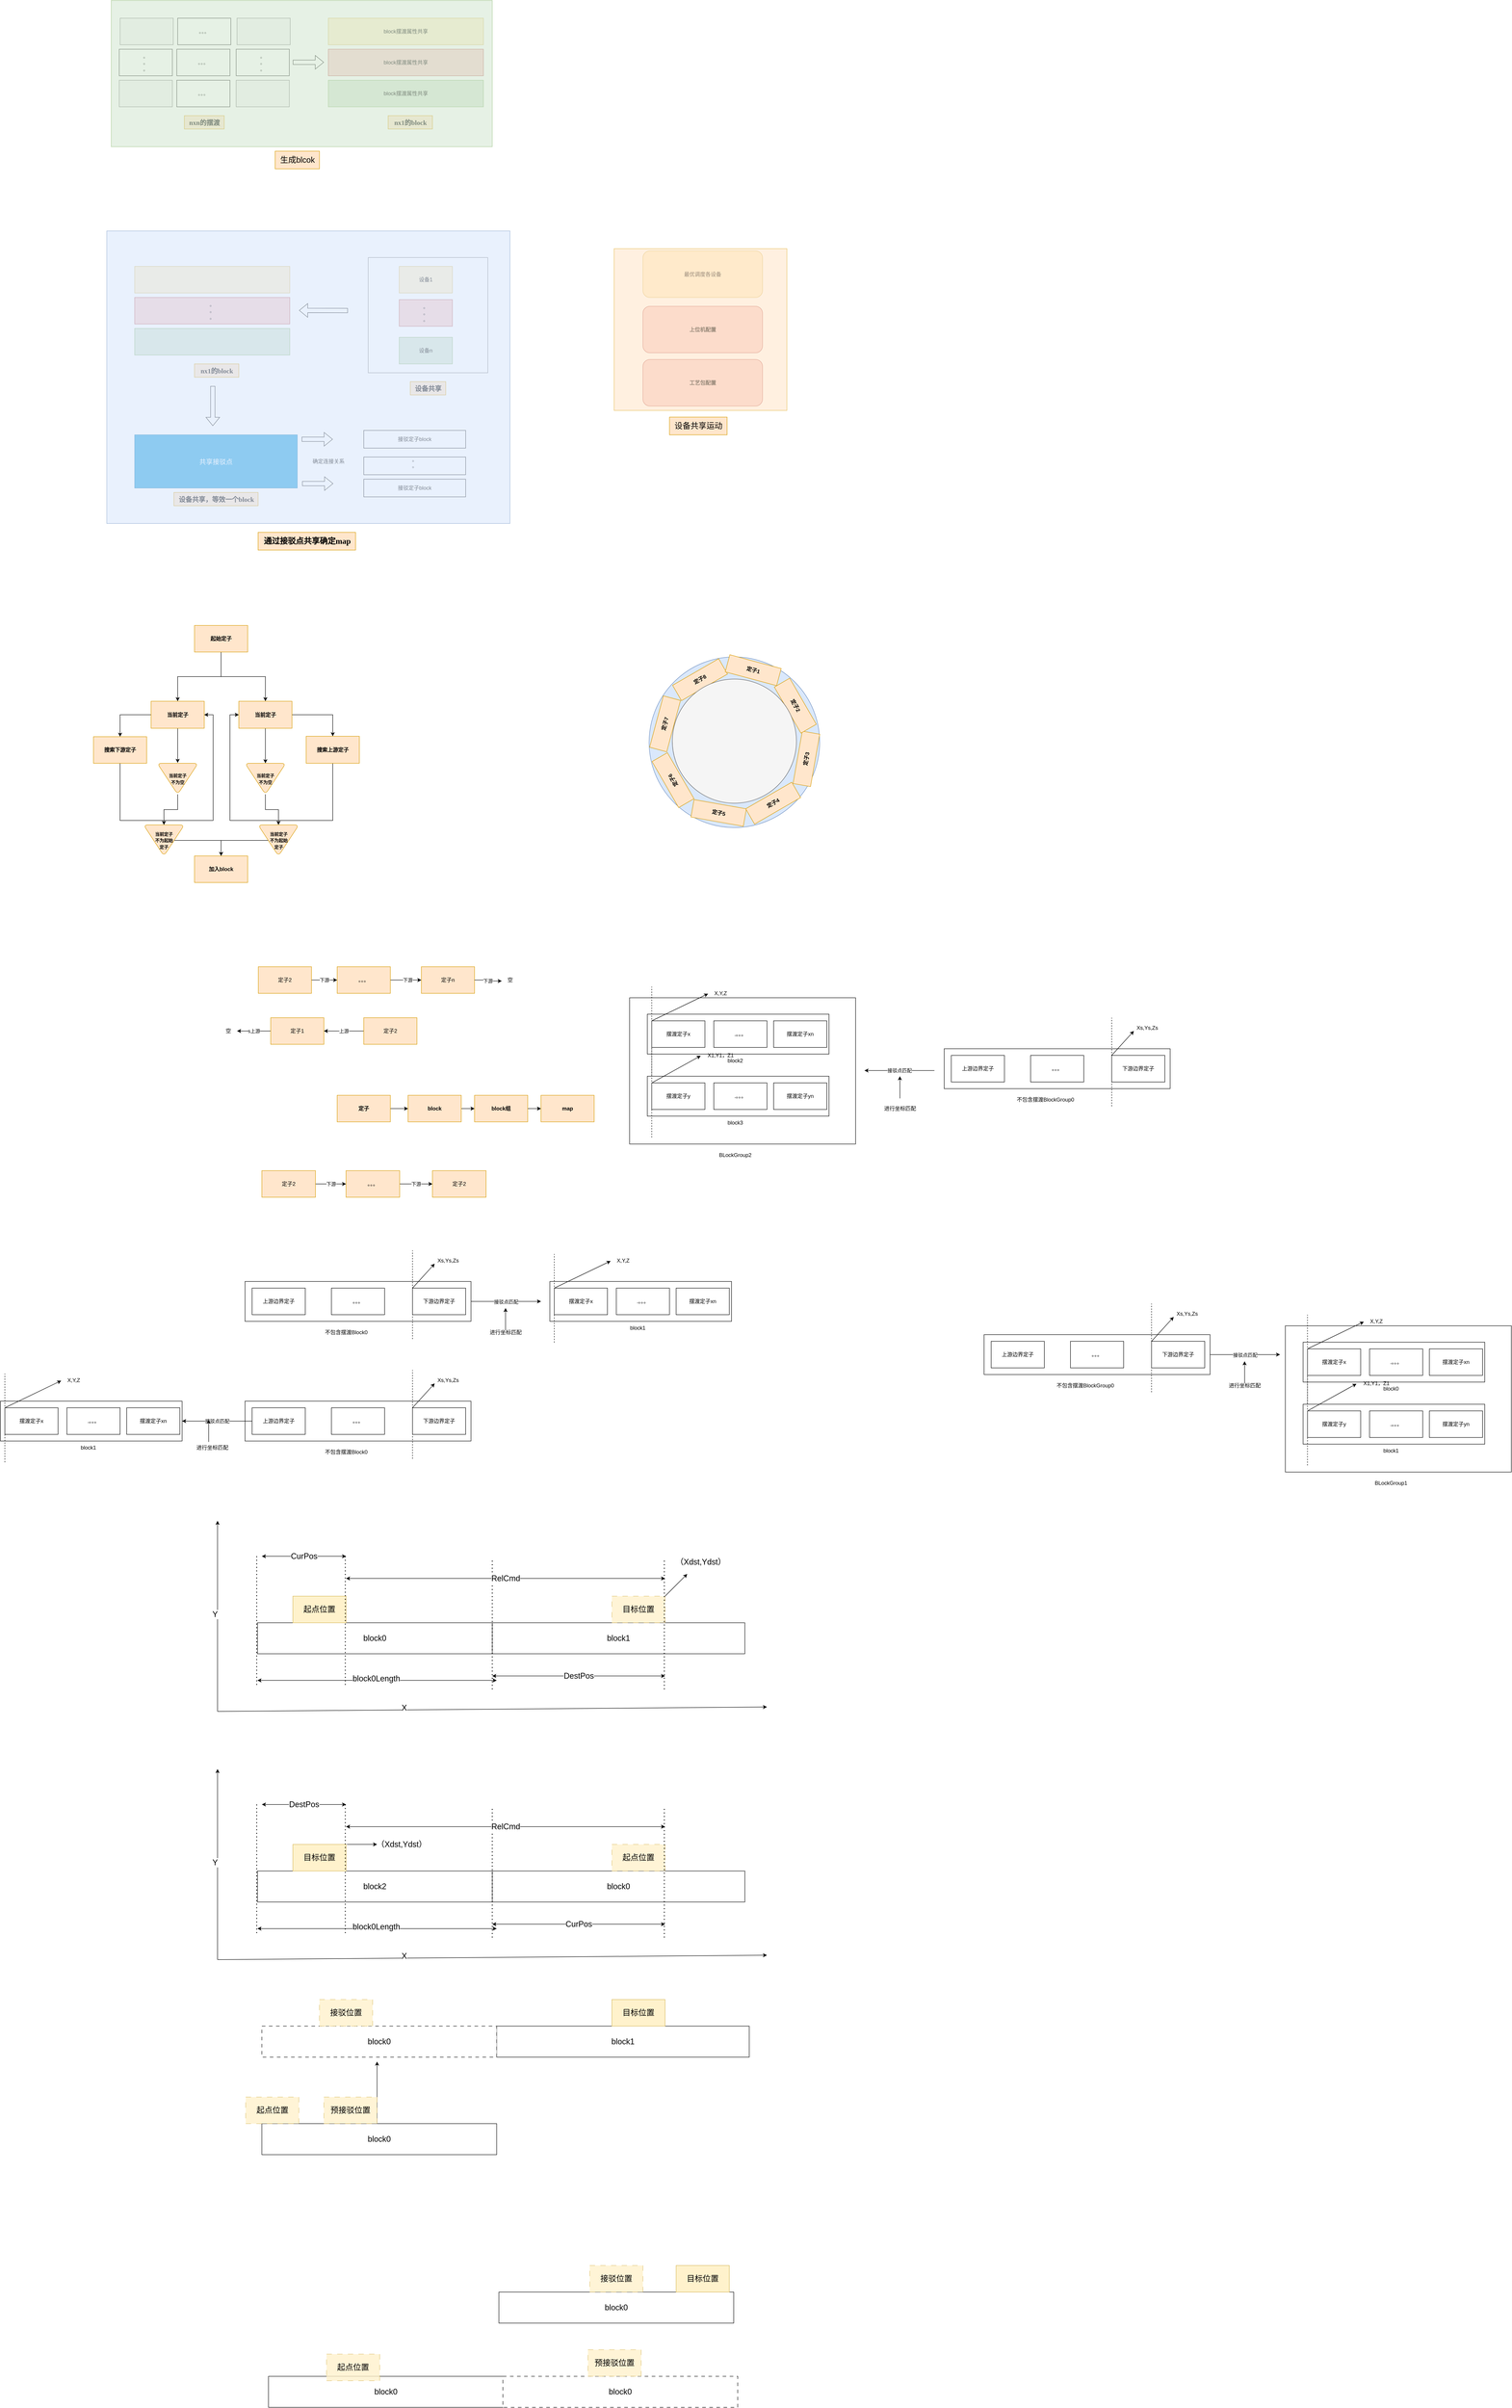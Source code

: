 <mxfile version="24.4.6" type="github">
  <diagram name="第 1 页" id="zExZqhCdpJbOOspbFR_4">
    <mxGraphModel dx="2442" dy="828" grid="1" gridSize="10" guides="1" tooltips="1" connect="1" arrows="1" fold="1" page="1" pageScale="1" pageWidth="827" pageHeight="1169" math="0" shadow="0">
      <root>
        <mxCell id="0" />
        <mxCell id="1" parent="0" />
        <mxCell id="PSN9rO1ErE_UoYPw0t48-1" value="" style="rounded=0;whiteSpace=wrap;html=1;fillColor=#f5f5f5;fontColor=#333333;strokeColor=#666666;" parent="1" vertex="1">
          <mxGeometry x="150" y="120" width="120" height="60" as="geometry" />
        </mxCell>
        <mxCell id="PSN9rO1ErE_UoYPw0t48-2" value="。。。" style="rounded=0;whiteSpace=wrap;html=1;" parent="1" vertex="1">
          <mxGeometry x="280" y="120" width="120" height="60" as="geometry" />
        </mxCell>
        <mxCell id="PSN9rO1ErE_UoYPw0t48-3" value="" style="rounded=0;whiteSpace=wrap;html=1;fillColor=#f5f5f5;fontColor=#333333;strokeColor=#666666;" parent="1" vertex="1">
          <mxGeometry x="414" y="120" width="120" height="60" as="geometry" />
        </mxCell>
        <mxCell id="PSN9rO1ErE_UoYPw0t48-4" value="&lt;div&gt;。&lt;/div&gt;&lt;div&gt;。&lt;/div&gt;&lt;div&gt;。&lt;br&gt;&lt;/div&gt;" style="rounded=0;whiteSpace=wrap;html=1;" parent="1" vertex="1">
          <mxGeometry x="148" y="190" width="120" height="60" as="geometry" />
        </mxCell>
        <mxCell id="PSN9rO1ErE_UoYPw0t48-5" value="。。。" style="rounded=0;whiteSpace=wrap;html=1;" parent="1" vertex="1">
          <mxGeometry x="278" y="190" width="120" height="60" as="geometry" />
        </mxCell>
        <mxCell id="PSN9rO1ErE_UoYPw0t48-6" value="&lt;div&gt;。&lt;/div&gt;&lt;div&gt;。&lt;/div&gt;&lt;div&gt;。&lt;br&gt;&lt;/div&gt;" style="rounded=0;whiteSpace=wrap;html=1;" parent="1" vertex="1">
          <mxGeometry x="412" y="190" width="120" height="60" as="geometry" />
        </mxCell>
        <mxCell id="PSN9rO1ErE_UoYPw0t48-7" value="" style="rounded=0;whiteSpace=wrap;html=1;fillColor=#f5f5f5;fontColor=#333333;strokeColor=#666666;" parent="1" vertex="1">
          <mxGeometry x="148" y="260" width="120" height="60" as="geometry" />
        </mxCell>
        <mxCell id="PSN9rO1ErE_UoYPw0t48-8" value="。。。" style="rounded=0;whiteSpace=wrap;html=1;" parent="1" vertex="1">
          <mxGeometry x="278" y="260" width="120" height="60" as="geometry" />
        </mxCell>
        <mxCell id="PSN9rO1ErE_UoYPw0t48-9" value="" style="rounded=0;whiteSpace=wrap;html=1;fillColor=#f5f5f5;fontColor=#333333;strokeColor=#666666;" parent="1" vertex="1">
          <mxGeometry x="412" y="260" width="120" height="60" as="geometry" />
        </mxCell>
        <mxCell id="PSN9rO1ErE_UoYPw0t48-10" value="&lt;font size=&quot;1&quot; face=&quot;Times New Roman&quot;&gt;&lt;b style=&quot;font-size: 15px;&quot;&gt;nxn的摆渡&lt;/b&gt;&lt;/font&gt;" style="text;html=1;align=center;verticalAlign=middle;resizable=0;points=[];autosize=1;strokeColor=#d79b00;fillColor=#ffe6cc;" parent="1" vertex="1">
          <mxGeometry x="295" y="340" width="90" height="30" as="geometry" />
        </mxCell>
        <mxCell id="PSN9rO1ErE_UoYPw0t48-13" value="block摆渡属性共享" style="rounded=0;whiteSpace=wrap;html=1;fillColor=#fff2cc;strokeColor=#d6b656;" parent="1" vertex="1">
          <mxGeometry x="620" y="120" width="350" height="60" as="geometry" />
        </mxCell>
        <mxCell id="PSN9rO1ErE_UoYPw0t48-16" value="" style="shape=flexArrow;endArrow=classic;html=1;rounded=0;" parent="1" edge="1">
          <mxGeometry width="50" height="50" relative="1" as="geometry">
            <mxPoint x="540" y="219.5" as="sourcePoint" />
            <mxPoint x="610" y="219.5" as="targetPoint" />
            <Array as="points">
              <mxPoint x="610" y="219.5" />
            </Array>
          </mxGeometry>
        </mxCell>
        <mxCell id="PSN9rO1ErE_UoYPw0t48-17" value="&lt;font size=&quot;1&quot; face=&quot;Times New Roman&quot;&gt;&lt;b style=&quot;font-size: 15px;&quot;&gt;nx1的block&lt;/b&gt;&lt;/font&gt;" style="text;html=1;align=center;verticalAlign=middle;resizable=0;points=[];autosize=1;strokeColor=#d79b00;fillColor=#ffe6cc;" parent="1" vertex="1">
          <mxGeometry x="755" y="340" width="100" height="30" as="geometry" />
        </mxCell>
        <mxCell id="PSN9rO1ErE_UoYPw0t48-18" value="block摆渡属性共享" style="rounded=0;whiteSpace=wrap;html=1;fillColor=#f8cecc;strokeColor=#b85450;" parent="1" vertex="1">
          <mxGeometry x="620" y="190" width="350" height="60" as="geometry" />
        </mxCell>
        <mxCell id="PSN9rO1ErE_UoYPw0t48-19" value="block摆渡属性共享" style="rounded=0;whiteSpace=wrap;html=1;fillColor=#d5e8d4;strokeColor=#82b366;" parent="1" vertex="1">
          <mxGeometry x="620" y="260" width="350" height="60" as="geometry" />
        </mxCell>
        <mxCell id="PSN9rO1ErE_UoYPw0t48-23" value="" style="rounded=0;whiteSpace=wrap;html=1;fillColor=#fff2cc;strokeColor=#d6b656;" parent="1" vertex="1">
          <mxGeometry x="183" y="680" width="350" height="60" as="geometry" />
        </mxCell>
        <mxCell id="PSN9rO1ErE_UoYPw0t48-24" value="&lt;font size=&quot;1&quot; face=&quot;Times New Roman&quot;&gt;&lt;b style=&quot;font-size: 15px;&quot;&gt;nx1的block&lt;/b&gt;&lt;/font&gt;" style="text;html=1;align=center;verticalAlign=middle;resizable=0;points=[];autosize=1;strokeColor=#d79b00;fillColor=#ffe6cc;" parent="1" vertex="1">
          <mxGeometry x="318" y="900" width="100" height="30" as="geometry" />
        </mxCell>
        <mxCell id="PSN9rO1ErE_UoYPw0t48-25" value="&lt;div&gt;。&lt;/div&gt;&lt;div&gt;。&lt;/div&gt;&lt;div&gt;。&lt;/div&gt;" style="rounded=0;whiteSpace=wrap;html=1;fillColor=#f8cecc;strokeColor=#b85450;" parent="1" vertex="1">
          <mxGeometry x="183" y="750" width="350" height="60" as="geometry" />
        </mxCell>
        <mxCell id="PSN9rO1ErE_UoYPw0t48-26" value="" style="rounded=0;whiteSpace=wrap;html=1;fillColor=#d5e8d4;strokeColor=#82b366;" parent="1" vertex="1">
          <mxGeometry x="183" y="820" width="350" height="60" as="geometry" />
        </mxCell>
        <mxCell id="PSN9rO1ErE_UoYPw0t48-28" value="" style="swimlane;startSize=0;fillColor=#f5f5f5;strokeColor=#666666;fontColor=#333333;" parent="1" vertex="1">
          <mxGeometry x="710" y="660" width="270" height="260" as="geometry" />
        </mxCell>
        <mxCell id="PSN9rO1ErE_UoYPw0t48-29" value="设备1" style="whiteSpace=wrap;html=1;fillColor=#fff2cc;strokeColor=#d6b656;" parent="PSN9rO1ErE_UoYPw0t48-28" vertex="1">
          <mxGeometry x="70" y="20" width="120" height="60" as="geometry" />
        </mxCell>
        <mxCell id="PSN9rO1ErE_UoYPw0t48-30" value="&lt;div&gt;。&lt;/div&gt;&lt;div&gt;。&lt;/div&gt;&lt;div&gt;。&lt;/div&gt;" style="whiteSpace=wrap;html=1;fillColor=#f8cecc;strokeColor=#b85450;" parent="PSN9rO1ErE_UoYPw0t48-28" vertex="1">
          <mxGeometry x="70" y="95" width="120" height="60" as="geometry" />
        </mxCell>
        <mxCell id="PSN9rO1ErE_UoYPw0t48-32" value="设备n" style="whiteSpace=wrap;html=1;fillColor=#d5e8d4;strokeColor=#82b366;" parent="PSN9rO1ErE_UoYPw0t48-28" vertex="1">
          <mxGeometry x="70" y="180" width="120" height="60" as="geometry" />
        </mxCell>
        <mxCell id="PSN9rO1ErE_UoYPw0t48-33" value="&lt;font style=&quot;font-size: 15px;&quot; face=&quot;Times New Roman&quot;&gt;&lt;b&gt;设备共享&lt;/b&gt;&lt;/font&gt;" style="text;html=1;align=center;verticalAlign=middle;resizable=0;points=[];autosize=1;strokeColor=#d79b00;fillColor=#ffe6cc;" parent="1" vertex="1">
          <mxGeometry x="805" y="940" width="80" height="30" as="geometry" />
        </mxCell>
        <mxCell id="PSN9rO1ErE_UoYPw0t48-34" value="" style="shape=flexArrow;endArrow=classic;html=1;rounded=0;" parent="1" edge="1">
          <mxGeometry width="50" height="50" relative="1" as="geometry">
            <mxPoint x="664" y="779.58" as="sourcePoint" />
            <mxPoint x="554" y="779.29" as="targetPoint" />
            <Array as="points">
              <mxPoint x="664" y="779.58" />
            </Array>
          </mxGeometry>
        </mxCell>
        <mxCell id="PSN9rO1ErE_UoYPw0t48-37" value="&lt;font style=&quot;font-size: 15px;&quot;&gt;共享接驳点&lt;/font&gt;" style="rounded=0;whiteSpace=wrap;html=1;fillColor=#1ba1e2;fontColor=#ffffff;strokeColor=#006EAF;" parent="1" vertex="1">
          <mxGeometry x="183" y="1060" width="367" height="120" as="geometry" />
        </mxCell>
        <mxCell id="PSN9rO1ErE_UoYPw0t48-40" value="" style="shape=flexArrow;endArrow=classic;html=1;rounded=0;" parent="1" edge="1">
          <mxGeometry width="50" height="50" relative="1" as="geometry">
            <mxPoint x="359.29" y="950" as="sourcePoint" />
            <mxPoint x="359.29" y="1040" as="targetPoint" />
          </mxGeometry>
        </mxCell>
        <mxCell id="PSN9rO1ErE_UoYPw0t48-41" value="&lt;font style=&quot;font-size: 15px;&quot; face=&quot;Times New Roman&quot;&gt;&lt;b&gt;设备共享，等效一个block&lt;/b&gt;&lt;/font&gt;" style="text;html=1;align=center;verticalAlign=middle;resizable=0;points=[];autosize=1;strokeColor=#d79b00;fillColor=#ffe6cc;" parent="1" vertex="1">
          <mxGeometry x="271.5" y="1190" width="190" height="30" as="geometry" />
        </mxCell>
        <mxCell id="PSN9rO1ErE_UoYPw0t48-43" value="" style="shape=flexArrow;endArrow=classic;html=1;rounded=0;" parent="1" edge="1">
          <mxGeometry width="50" height="50" relative="1" as="geometry">
            <mxPoint x="560" y="1070" as="sourcePoint" />
            <mxPoint x="630" y="1070" as="targetPoint" />
            <Array as="points">
              <mxPoint x="630" y="1070" />
            </Array>
          </mxGeometry>
        </mxCell>
        <mxCell id="PSN9rO1ErE_UoYPw0t48-44" value="" style="shape=flexArrow;endArrow=classic;html=1;rounded=0;" parent="1" edge="1">
          <mxGeometry width="50" height="50" relative="1" as="geometry">
            <mxPoint x="561" y="1170" as="sourcePoint" />
            <mxPoint x="631" y="1170" as="targetPoint" />
            <Array as="points">
              <mxPoint x="631" y="1170" />
            </Array>
          </mxGeometry>
        </mxCell>
        <mxCell id="PSN9rO1ErE_UoYPw0t48-45" value="接驳定子block" style="rounded=0;whiteSpace=wrap;html=1;" parent="1" vertex="1">
          <mxGeometry x="700" y="1050" width="230" height="40" as="geometry" />
        </mxCell>
        <mxCell id="PSN9rO1ErE_UoYPw0t48-46" value="&lt;div&gt;。&lt;/div&gt;&lt;div&gt;。&lt;/div&gt;&lt;div&gt;&lt;br&gt;&lt;/div&gt;" style="rounded=0;whiteSpace=wrap;html=1;" parent="1" vertex="1">
          <mxGeometry x="700" y="1110" width="230" height="40" as="geometry" />
        </mxCell>
        <mxCell id="PSN9rO1ErE_UoYPw0t48-47" value="接驳定子block" style="rounded=0;whiteSpace=wrap;html=1;" parent="1" vertex="1">
          <mxGeometry x="700" y="1160" width="230" height="40" as="geometry" />
        </mxCell>
        <mxCell id="PSN9rO1ErE_UoYPw0t48-48" value="确定连接关系" style="text;html=1;align=center;verticalAlign=middle;resizable=0;points=[];autosize=1;" parent="1" vertex="1">
          <mxGeometry x="570" y="1105" width="100" height="30" as="geometry" />
        </mxCell>
        <mxCell id="PSN9rO1ErE_UoYPw0t48-53" value="" style="rounded=0;whiteSpace=wrap;html=1;opacity=60;fillColor=#dae8fc;strokeColor=#6c8ebf;" parent="1" vertex="1">
          <mxGeometry x="120" y="600" width="910" height="660" as="geometry" />
        </mxCell>
        <mxCell id="PSN9rO1ErE_UoYPw0t48-54" value="&lt;font style=&quot;font-size: 18px;&quot; face=&quot;Times New Roman&quot;&gt;&lt;b&gt;通过接驳点共享确定map&lt;/b&gt;&lt;/font&gt;" style="text;html=1;align=center;verticalAlign=middle;resizable=0;points=[];autosize=1;strokeColor=#d79b00;fillColor=#ffe6cc;" parent="1" vertex="1">
          <mxGeometry x="461.5" y="1280" width="220" height="40" as="geometry" />
        </mxCell>
        <mxCell id="PSN9rO1ErE_UoYPw0t48-55" value="" style="rounded=0;whiteSpace=wrap;html=1;fillColor=#d5e8d4;strokeColor=#82b366;opacity=60;" parent="1" vertex="1">
          <mxGeometry x="130" y="80" width="860" height="330" as="geometry" />
        </mxCell>
        <mxCell id="PSN9rO1ErE_UoYPw0t48-56" value="&lt;font style=&quot;font-size: 18px;&quot;&gt;生成blcok&lt;/font&gt;" style="text;html=1;align=center;verticalAlign=middle;resizable=0;points=[];autosize=1;strokeColor=#d79b00;fillColor=#ffe6cc;" parent="1" vertex="1">
          <mxGeometry x="500" y="420" width="100" height="40" as="geometry" />
        </mxCell>
        <mxCell id="PSN9rO1ErE_UoYPw0t48-58" value="最优调度各设备" style="rounded=1;whiteSpace=wrap;html=1;fillColor=#fff2cc;strokeColor=#d6b656;" parent="1" vertex="1">
          <mxGeometry x="1330" y="645" width="270" height="105" as="geometry" />
        </mxCell>
        <mxCell id="PSN9rO1ErE_UoYPw0t48-59" value="上位机配置" style="rounded=1;whiteSpace=wrap;html=1;fillColor=#f8cecc;strokeColor=#b85450;fontStyle=1" parent="1" vertex="1">
          <mxGeometry x="1330" y="770" width="270" height="105" as="geometry" />
        </mxCell>
        <mxCell id="PSN9rO1ErE_UoYPw0t48-62" value="&lt;font style=&quot;font-size: 18px;&quot;&gt;设备共享运动&lt;/font&gt;" style="text;html=1;align=center;verticalAlign=middle;resizable=0;points=[];autosize=1;strokeColor=#d79b00;fillColor=#ffe6cc;" parent="1" vertex="1">
          <mxGeometry x="1390" y="1020" width="130" height="40" as="geometry" />
        </mxCell>
        <mxCell id="PSN9rO1ErE_UoYPw0t48-64" value="工艺包配置" style="rounded=1;whiteSpace=wrap;html=1;fillColor=#f8cecc;strokeColor=#b85450;fontStyle=1" parent="1" vertex="1">
          <mxGeometry x="1330" y="890" width="270" height="105" as="geometry" />
        </mxCell>
        <mxCell id="PSN9rO1ErE_UoYPw0t48-65" value="" style="rounded=0;whiteSpace=wrap;html=1;strokeColor=#d79b00;align=center;verticalAlign=middle;fontFamily=Helvetica;fontSize=12;fontColor=default;fontStyle=1;fillColor=#ffe6cc;opacity=60;" parent="1" vertex="1">
          <mxGeometry x="1265" y="640" width="390" height="365" as="geometry" />
        </mxCell>
        <mxCell id="PSN9rO1ErE_UoYPw0t48-80" value="" style="ellipse;whiteSpace=wrap;html=1;aspect=fixed;rounded=1;strokeColor=#6c8ebf;align=center;verticalAlign=middle;fontFamily=Helvetica;fontSize=12;fontStyle=1;fillColor=#dae8fc;" parent="1" vertex="1">
          <mxGeometry x="1344" y="1561" width="385" height="385" as="geometry" />
        </mxCell>
        <mxCell id="PSN9rO1ErE_UoYPw0t48-81" value="定子8" style="rounded=0;whiteSpace=wrap;html=1;strokeColor=#d79b00;align=center;verticalAlign=middle;fontFamily=Helvetica;fontSize=12;fontColor=default;fontStyle=1;fillColor=#ffe6cc;rotation=-30;" parent="1" vertex="1">
          <mxGeometry x="1399" y="1592.34" width="120" height="40" as="geometry" />
        </mxCell>
        <mxCell id="PSN9rO1ErE_UoYPw0t48-82" value="定子7" style="rounded=0;whiteSpace=wrap;html=1;strokeColor=#d79b00;align=center;verticalAlign=middle;fontFamily=Helvetica;fontSize=12;fontColor=default;fontStyle=1;fillColor=#ffe6cc;rotation=-75;" parent="1" vertex="1">
          <mxGeometry x="1320" y="1692" width="120" height="40" as="geometry" />
        </mxCell>
        <mxCell id="PSN9rO1ErE_UoYPw0t48-83" value="定子6" style="rounded=0;whiteSpace=wrap;html=1;strokeColor=#d79b00;align=center;verticalAlign=middle;fontFamily=Helvetica;fontSize=12;fontColor=default;fontStyle=1;fillColor=#ffe6cc;rotation=-120;" parent="1" vertex="1">
          <mxGeometry x="1338" y="1819" width="120" height="40" as="geometry" />
        </mxCell>
        <mxCell id="PSN9rO1ErE_UoYPw0t48-84" value="定子5" style="rounded=0;whiteSpace=wrap;html=1;strokeColor=#d79b00;align=center;verticalAlign=middle;fontFamily=Helvetica;fontSize=12;fontColor=default;fontStyle=1;fillColor=#ffe6cc;rotation=10;" parent="1" vertex="1">
          <mxGeometry x="1441" y="1893" width="120" height="40" as="geometry" />
        </mxCell>
        <mxCell id="PSN9rO1ErE_UoYPw0t48-85" value="定子4" style="rounded=0;whiteSpace=wrap;html=1;strokeColor=#d79b00;align=center;verticalAlign=middle;fontFamily=Helvetica;fontSize=12;fontColor=default;fontStyle=1;fillColor=#ffe6cc;rotation=-30;" parent="1" vertex="1">
          <mxGeometry x="1564" y="1871" width="120" height="40" as="geometry" />
        </mxCell>
        <mxCell id="PSN9rO1ErE_UoYPw0t48-86" value="定子3" style="rounded=0;whiteSpace=wrap;html=1;strokeColor=#d79b00;align=center;verticalAlign=middle;fontFamily=Helvetica;fontSize=12;fontColor=default;fontStyle=1;fillColor=#ffe6cc;rotation=-80;" parent="1" vertex="1">
          <mxGeometry x="1639" y="1771" width="120" height="40" as="geometry" />
        </mxCell>
        <mxCell id="PSN9rO1ErE_UoYPw0t48-87" value="定子2" style="rounded=0;whiteSpace=wrap;html=1;strokeColor=#d79b00;align=center;verticalAlign=middle;fontFamily=Helvetica;fontSize=12;fontColor=default;fontStyle=1;fillColor=#ffe6cc;rotation=60;" parent="1" vertex="1">
          <mxGeometry x="1614" y="1651" width="120" height="40" as="geometry" />
        </mxCell>
        <mxCell id="PSN9rO1ErE_UoYPw0t48-88" value="定子1" style="rounded=0;whiteSpace=wrap;html=1;strokeColor=#d79b00;align=center;verticalAlign=middle;fontFamily=Helvetica;fontSize=12;fontColor=default;fontStyle=1;fillColor=#ffe6cc;rotation=15;" parent="1" vertex="1">
          <mxGeometry x="1519" y="1571" width="120" height="40" as="geometry" />
        </mxCell>
        <mxCell id="PSN9rO1ErE_UoYPw0t48-90" value="" style="ellipse;whiteSpace=wrap;html=1;aspect=fixed;rounded=1;strokeColor=#666666;align=center;verticalAlign=middle;fontFamily=Helvetica;fontSize=12;fontColor=#333333;fontStyle=1;fillColor=#f5f5f5;" parent="1" vertex="1">
          <mxGeometry x="1396.5" y="1611" width="280" height="280" as="geometry" />
        </mxCell>
        <mxCell id="PSN9rO1ErE_UoYPw0t48-93" value="" style="edgeStyle=orthogonalEdgeStyle;rounded=0;orthogonalLoop=1;jettySize=auto;html=1;fontFamily=Helvetica;fontSize=12;fontColor=default;fontStyle=1;" parent="1" source="PSN9rO1ErE_UoYPw0t48-91" target="PSN9rO1ErE_UoYPw0t48-92" edge="1">
          <mxGeometry relative="1" as="geometry" />
        </mxCell>
        <mxCell id="PSN9rO1ErE_UoYPw0t48-140" style="edgeStyle=orthogonalEdgeStyle;rounded=0;orthogonalLoop=1;jettySize=auto;html=1;fontFamily=Helvetica;fontSize=12;fontColor=default;fontStyle=1;" parent="1" source="PSN9rO1ErE_UoYPw0t48-91" edge="1">
          <mxGeometry relative="1" as="geometry">
            <mxPoint x="280" y="1800" as="targetPoint" />
          </mxGeometry>
        </mxCell>
        <mxCell id="PSN9rO1ErE_UoYPw0t48-91" value="当前定子" style="rounded=0;whiteSpace=wrap;html=1;strokeColor=#d79b00;align=center;verticalAlign=middle;fontFamily=Helvetica;fontSize=12;fontColor=default;fontStyle=1;fillColor=#ffe6cc;" parent="1" vertex="1">
          <mxGeometry x="220" y="1661" width="120" height="61" as="geometry" />
        </mxCell>
        <mxCell id="PSN9rO1ErE_UoYPw0t48-118" style="edgeStyle=orthogonalEdgeStyle;rounded=0;orthogonalLoop=1;jettySize=auto;html=1;fontFamily=Helvetica;fontSize=12;fontColor=default;fontStyle=1;entryX=1;entryY=0.5;entryDx=0;entryDy=0;" parent="1" source="PSN9rO1ErE_UoYPw0t48-92" target="PSN9rO1ErE_UoYPw0t48-91" edge="1">
          <mxGeometry relative="1" as="geometry">
            <mxPoint x="70" y="2050" as="targetPoint" />
            <Array as="points">
              <mxPoint x="150" y="1930" />
              <mxPoint x="360" y="1930" />
              <mxPoint x="360" y="1692" />
            </Array>
          </mxGeometry>
        </mxCell>
        <mxCell id="PSN9rO1ErE_UoYPw0t48-92" value="搜索下游定子" style="whiteSpace=wrap;html=1;fillColor=#ffe6cc;strokeColor=#d79b00;rounded=0;fontStyle=1;align=center;verticalAlign=middle;fontFamily=Helvetica;fontSize=12;fontColor=default;" parent="1" vertex="1">
          <mxGeometry x="90" y="1741" width="120" height="60" as="geometry" />
        </mxCell>
        <mxCell id="PSN9rO1ErE_UoYPw0t48-125" style="edgeStyle=orthogonalEdgeStyle;rounded=0;orthogonalLoop=1;jettySize=auto;html=1;entryX=0;entryY=0.5;entryDx=0;entryDy=0;fontFamily=Helvetica;fontSize=12;fontColor=default;fontStyle=1;" parent="1" source="PSN9rO1ErE_UoYPw0t48-94" target="PSN9rO1ErE_UoYPw0t48-119" edge="1">
          <mxGeometry relative="1" as="geometry">
            <Array as="points">
              <mxPoint x="630" y="1930" />
              <mxPoint x="398" y="1930" />
              <mxPoint x="398" y="1692" />
            </Array>
          </mxGeometry>
        </mxCell>
        <mxCell id="PSN9rO1ErE_UoYPw0t48-94" value="搜索上游定子" style="rounded=0;whiteSpace=wrap;html=1;strokeColor=#d79b00;align=center;verticalAlign=middle;fontFamily=Helvetica;fontSize=12;fontColor=default;fontStyle=1;fillColor=#ffe6cc;" parent="1" vertex="1">
          <mxGeometry x="570" y="1740" width="120" height="61" as="geometry" />
        </mxCell>
        <mxCell id="PSN9rO1ErE_UoYPw0t48-115" value="" style="edgeStyle=orthogonalEdgeStyle;rounded=0;orthogonalLoop=1;jettySize=auto;html=1;fontFamily=Helvetica;fontSize=12;fontColor=default;fontStyle=1;" parent="1" source="PSN9rO1ErE_UoYPw0t48-114" target="PSN9rO1ErE_UoYPw0t48-91" edge="1">
          <mxGeometry relative="1" as="geometry" />
        </mxCell>
        <mxCell id="PSN9rO1ErE_UoYPw0t48-120" style="edgeStyle=orthogonalEdgeStyle;rounded=0;orthogonalLoop=1;jettySize=auto;html=1;entryX=0.5;entryY=0;entryDx=0;entryDy=0;fontFamily=Helvetica;fontSize=12;fontColor=default;fontStyle=1;" parent="1" source="PSN9rO1ErE_UoYPw0t48-114" target="PSN9rO1ErE_UoYPw0t48-119" edge="1">
          <mxGeometry relative="1" as="geometry" />
        </mxCell>
        <mxCell id="PSN9rO1ErE_UoYPw0t48-114" value="起始定子" style="whiteSpace=wrap;html=1;fillColor=#ffe6cc;strokeColor=#d79b00;rounded=0;fontStyle=1;" parent="1" vertex="1">
          <mxGeometry x="318" y="1490" width="120" height="60" as="geometry" />
        </mxCell>
        <mxCell id="PSN9rO1ErE_UoYPw0t48-116" value="加入block" style="whiteSpace=wrap;html=1;fillColor=#ffe6cc;strokeColor=#d79b00;rounded=0;fontStyle=1;" parent="1" vertex="1">
          <mxGeometry x="318" y="2010" width="120" height="60" as="geometry" />
        </mxCell>
        <mxCell id="PSN9rO1ErE_UoYPw0t48-122" style="edgeStyle=orthogonalEdgeStyle;rounded=0;orthogonalLoop=1;jettySize=auto;html=1;entryX=0.5;entryY=0;entryDx=0;entryDy=0;fontFamily=Helvetica;fontSize=12;fontColor=default;fontStyle=1;" parent="1" source="PSN9rO1ErE_UoYPw0t48-119" target="PSN9rO1ErE_UoYPw0t48-94" edge="1">
          <mxGeometry relative="1" as="geometry" />
        </mxCell>
        <mxCell id="PSN9rO1ErE_UoYPw0t48-141" style="edgeStyle=orthogonalEdgeStyle;rounded=0;orthogonalLoop=1;jettySize=auto;html=1;entryX=0;entryY=0.5;entryDx=0;entryDy=0;fontFamily=Helvetica;fontSize=12;fontColor=default;fontStyle=1;" parent="1" source="PSN9rO1ErE_UoYPw0t48-119" target="PSN9rO1ErE_UoYPw0t48-130" edge="1">
          <mxGeometry relative="1" as="geometry" />
        </mxCell>
        <mxCell id="PSN9rO1ErE_UoYPw0t48-119" value="当前定子" style="rounded=0;whiteSpace=wrap;html=1;strokeColor=#d79b00;align=center;verticalAlign=middle;fontFamily=Helvetica;fontSize=12;fontColor=default;fontStyle=1;fillColor=#ffe6cc;" parent="1" vertex="1">
          <mxGeometry x="418" y="1661" width="120" height="61" as="geometry" />
        </mxCell>
        <mxCell id="PSN9rO1ErE_UoYPw0t48-142" style="edgeStyle=orthogonalEdgeStyle;rounded=0;orthogonalLoop=1;jettySize=auto;html=1;entryX=0;entryY=0.5;entryDx=0;entryDy=0;fontFamily=Helvetica;fontSize=12;fontColor=default;fontStyle=1;" parent="1" source="PSN9rO1ErE_UoYPw0t48-129" target="PSN9rO1ErE_UoYPw0t48-135" edge="1">
          <mxGeometry relative="1" as="geometry" />
        </mxCell>
        <mxCell id="PSN9rO1ErE_UoYPw0t48-129" value="&lt;div&gt;&lt;font style=&quot;font-size: 10px;&quot;&gt;当前定子&lt;/font&gt;&lt;/div&gt;&lt;div&gt;&lt;font style=&quot;font-size: 10px;&quot;&gt;不为空&lt;/font&gt;&lt;/div&gt;" style="triangle;whiteSpace=wrap;html=1;rounded=1;strokeColor=#d79b00;align=center;verticalAlign=middle;fontFamily=Helvetica;fontSize=12;fontColor=default;fontStyle=1;fillColor=#ffe6cc;direction=south;" parent="1" vertex="1">
          <mxGeometry x="234" y="1801" width="92" height="70" as="geometry" />
        </mxCell>
        <mxCell id="PSN9rO1ErE_UoYPw0t48-143" style="edgeStyle=orthogonalEdgeStyle;rounded=0;orthogonalLoop=1;jettySize=auto;html=1;entryX=0;entryY=0.5;entryDx=0;entryDy=0;fontFamily=Helvetica;fontSize=12;fontColor=default;fontStyle=1;" parent="1" source="PSN9rO1ErE_UoYPw0t48-130" target="PSN9rO1ErE_UoYPw0t48-136" edge="1">
          <mxGeometry relative="1" as="geometry" />
        </mxCell>
        <mxCell id="PSN9rO1ErE_UoYPw0t48-130" value="&lt;div&gt;&lt;font style=&quot;font-size: 10px;&quot;&gt;当前定子&lt;/font&gt;&lt;/div&gt;&lt;div&gt;&lt;font style=&quot;font-size: 10px;&quot;&gt;不为空&lt;/font&gt;&lt;/div&gt;" style="triangle;whiteSpace=wrap;html=1;rounded=1;strokeColor=#d79b00;align=center;verticalAlign=middle;fontFamily=Helvetica;fontSize=12;fontColor=default;fontStyle=1;fillColor=#ffe6cc;direction=south;" parent="1" vertex="1">
          <mxGeometry x="432" y="1801" width="92" height="70" as="geometry" />
        </mxCell>
        <mxCell id="PSN9rO1ErE_UoYPw0t48-138" style="edgeStyle=orthogonalEdgeStyle;rounded=0;orthogonalLoop=1;jettySize=auto;html=1;entryX=0.5;entryY=0;entryDx=0;entryDy=0;fontFamily=Helvetica;fontSize=12;fontColor=default;fontStyle=1;" parent="1" source="PSN9rO1ErE_UoYPw0t48-135" target="PSN9rO1ErE_UoYPw0t48-116" edge="1">
          <mxGeometry relative="1" as="geometry" />
        </mxCell>
        <mxCell id="PSN9rO1ErE_UoYPw0t48-135" value="&lt;div&gt;&lt;font style=&quot;font-size: 10px;&quot;&gt;当前定子&lt;/font&gt;&lt;/div&gt;&lt;div&gt;&lt;font style=&quot;font-size: 10px;&quot;&gt;不为起始&lt;/font&gt;&lt;/div&gt;&lt;div&gt;&lt;font style=&quot;font-size: 10px;&quot;&gt;定子&lt;/font&gt;&lt;/div&gt;" style="triangle;whiteSpace=wrap;html=1;rounded=1;strokeColor=#d79b00;align=center;verticalAlign=middle;fontFamily=Helvetica;fontSize=12;fontColor=default;fontStyle=1;fillColor=#ffe6cc;direction=south;" parent="1" vertex="1">
          <mxGeometry x="203" y="1940" width="92" height="70" as="geometry" />
        </mxCell>
        <mxCell id="PSN9rO1ErE_UoYPw0t48-144" style="edgeStyle=orthogonalEdgeStyle;rounded=0;orthogonalLoop=1;jettySize=auto;html=1;entryX=0.5;entryY=0;entryDx=0;entryDy=0;fontFamily=Helvetica;fontSize=12;fontColor=default;fontStyle=1;" parent="1" source="PSN9rO1ErE_UoYPw0t48-136" target="PSN9rO1ErE_UoYPw0t48-116" edge="1">
          <mxGeometry relative="1" as="geometry" />
        </mxCell>
        <mxCell id="PSN9rO1ErE_UoYPw0t48-136" value="&lt;div&gt;&lt;font style=&quot;font-size: 10px;&quot;&gt;当前定子&lt;/font&gt;&lt;/div&gt;&lt;div&gt;&lt;font style=&quot;font-size: 10px;&quot;&gt;不为起始&lt;/font&gt;&lt;/div&gt;&lt;div&gt;&lt;font style=&quot;font-size: 10px;&quot;&gt;定子&lt;/font&gt;&lt;/div&gt;" style="triangle;whiteSpace=wrap;html=1;rounded=1;strokeColor=#d79b00;align=center;verticalAlign=middle;fontFamily=Helvetica;fontSize=12;fontColor=default;fontStyle=1;fillColor=#ffe6cc;direction=south;" parent="1" vertex="1">
          <mxGeometry x="461.5" y="1940" width="92" height="70" as="geometry" />
        </mxCell>
        <mxCell id="PSN9rO1ErE_UoYPw0t48-149" value="" style="edgeStyle=orthogonalEdgeStyle;rounded=0;orthogonalLoop=1;jettySize=auto;html=1;fontFamily=Helvetica;fontSize=12;fontColor=default;fontStyle=1;" parent="1" source="PSN9rO1ErE_UoYPw0t48-146" target="PSN9rO1ErE_UoYPw0t48-148" edge="1">
          <mxGeometry relative="1" as="geometry" />
        </mxCell>
        <mxCell id="PSN9rO1ErE_UoYPw0t48-146" value="定子" style="whiteSpace=wrap;html=1;fillColor=#ffe6cc;strokeColor=#d79b00;rounded=0;fontStyle=1;" parent="1" vertex="1">
          <mxGeometry x="640" y="2550" width="120" height="60" as="geometry" />
        </mxCell>
        <mxCell id="PSN9rO1ErE_UoYPw0t48-151" value="" style="edgeStyle=orthogonalEdgeStyle;rounded=0;orthogonalLoop=1;jettySize=auto;html=1;fontFamily=Helvetica;fontSize=12;fontColor=default;fontStyle=1;" parent="1" source="PSN9rO1ErE_UoYPw0t48-148" target="PSN9rO1ErE_UoYPw0t48-150" edge="1">
          <mxGeometry relative="1" as="geometry" />
        </mxCell>
        <mxCell id="PSN9rO1ErE_UoYPw0t48-148" value="block" style="whiteSpace=wrap;html=1;fillColor=#ffe6cc;strokeColor=#d79b00;rounded=0;fontStyle=1;" parent="1" vertex="1">
          <mxGeometry x="800" y="2550" width="120" height="60" as="geometry" />
        </mxCell>
        <mxCell id="PSN9rO1ErE_UoYPw0t48-153" value="" style="edgeStyle=orthogonalEdgeStyle;rounded=0;orthogonalLoop=1;jettySize=auto;html=1;fontFamily=Helvetica;fontSize=12;fontColor=default;fontStyle=1;" parent="1" source="PSN9rO1ErE_UoYPw0t48-150" target="PSN9rO1ErE_UoYPw0t48-152" edge="1">
          <mxGeometry relative="1" as="geometry" />
        </mxCell>
        <mxCell id="PSN9rO1ErE_UoYPw0t48-150" value="block组" style="whiteSpace=wrap;html=1;fillColor=#ffe6cc;strokeColor=#d79b00;rounded=0;fontStyle=1;" parent="1" vertex="1">
          <mxGeometry x="950" y="2550" width="120" height="60" as="geometry" />
        </mxCell>
        <mxCell id="PSN9rO1ErE_UoYPw0t48-152" value="map" style="whiteSpace=wrap;html=1;fillColor=#ffe6cc;strokeColor=#d79b00;rounded=0;fontStyle=1;" parent="1" vertex="1">
          <mxGeometry x="1100" y="2550" width="120" height="60" as="geometry" />
        </mxCell>
        <mxCell id="gXYZbMwwnWm3LWnY3gsI-4" value="下游" style="edgeStyle=orthogonalEdgeStyle;rounded=0;orthogonalLoop=1;jettySize=auto;html=1;" parent="1" source="gXYZbMwwnWm3LWnY3gsI-1" target="gXYZbMwwnWm3LWnY3gsI-2" edge="1">
          <mxGeometry relative="1" as="geometry" />
        </mxCell>
        <mxCell id="gXYZbMwwnWm3LWnY3gsI-1" value="定子2" style="rounded=0;whiteSpace=wrap;html=1;fillColor=#ffe6cc;strokeColor=#d79b00;" parent="1" vertex="1">
          <mxGeometry x="462" y="2260" width="120" height="60" as="geometry" />
        </mxCell>
        <mxCell id="gXYZbMwwnWm3LWnY3gsI-5" value="" style="edgeStyle=orthogonalEdgeStyle;rounded=0;orthogonalLoop=1;jettySize=auto;html=1;" parent="1" source="gXYZbMwwnWm3LWnY3gsI-2" target="gXYZbMwwnWm3LWnY3gsI-3" edge="1">
          <mxGeometry relative="1" as="geometry" />
        </mxCell>
        <mxCell id="gXYZbMwwnWm3LWnY3gsI-7" value="下游" style="edgeLabel;html=1;align=center;verticalAlign=middle;resizable=0;points=[];" parent="gXYZbMwwnWm3LWnY3gsI-5" vertex="1" connectable="0">
          <mxGeometry x="0.102" relative="1" as="geometry">
            <mxPoint as="offset" />
          </mxGeometry>
        </mxCell>
        <mxCell id="gXYZbMwwnWm3LWnY3gsI-2" value="。。。" style="rounded=0;whiteSpace=wrap;html=1;fillColor=#ffe6cc;strokeColor=#d79b00;" parent="1" vertex="1">
          <mxGeometry x="640" y="2260" width="120" height="60" as="geometry" />
        </mxCell>
        <mxCell id="gXYZbMwwnWm3LWnY3gsI-3" value="定子n" style="rounded=0;whiteSpace=wrap;html=1;fillColor=#ffe6cc;strokeColor=#d79b00;" parent="1" vertex="1">
          <mxGeometry x="830" y="2260" width="120" height="60" as="geometry" />
        </mxCell>
        <mxCell id="gXYZbMwwnWm3LWnY3gsI-15" value="s上游" style="edgeStyle=orthogonalEdgeStyle;rounded=0;orthogonalLoop=1;jettySize=auto;html=1;" parent="1" source="gXYZbMwwnWm3LWnY3gsI-10" target="gXYZbMwwnWm3LWnY3gsI-14" edge="1">
          <mxGeometry relative="1" as="geometry" />
        </mxCell>
        <mxCell id="gXYZbMwwnWm3LWnY3gsI-10" value="定子1" style="rounded=0;whiteSpace=wrap;html=1;fillColor=#ffe6cc;strokeColor=#d79b00;" parent="1" vertex="1">
          <mxGeometry x="490" y="2375" width="120" height="60" as="geometry" />
        </mxCell>
        <mxCell id="gXYZbMwwnWm3LWnY3gsI-12" value="空" style="text;html=1;align=center;verticalAlign=middle;resizable=0;points=[];autosize=1;strokeColor=none;fillColor=none;" parent="1" vertex="1">
          <mxGeometry x="1010" y="2275" width="40" height="30" as="geometry" />
        </mxCell>
        <mxCell id="gXYZbMwwnWm3LWnY3gsI-13" value="下游" style="edgeStyle=orthogonalEdgeStyle;rounded=0;orthogonalLoop=1;jettySize=auto;html=1;entryX=0.036;entryY=0.576;entryDx=0;entryDy=0;entryPerimeter=0;" parent="1" source="gXYZbMwwnWm3LWnY3gsI-3" target="gXYZbMwwnWm3LWnY3gsI-12" edge="1">
          <mxGeometry relative="1" as="geometry" />
        </mxCell>
        <mxCell id="gXYZbMwwnWm3LWnY3gsI-14" value="空" style="text;html=1;align=center;verticalAlign=middle;resizable=0;points=[];autosize=1;strokeColor=none;fillColor=none;" parent="1" vertex="1">
          <mxGeometry x="374" y="2390" width="40" height="30" as="geometry" />
        </mxCell>
        <mxCell id="gXYZbMwwnWm3LWnY3gsI-19" value="上游" style="edgeStyle=orthogonalEdgeStyle;rounded=0;orthogonalLoop=1;jettySize=auto;html=1;entryX=1;entryY=0.5;entryDx=0;entryDy=0;" parent="1" source="gXYZbMwwnWm3LWnY3gsI-17" target="gXYZbMwwnWm3LWnY3gsI-10" edge="1">
          <mxGeometry relative="1" as="geometry" />
        </mxCell>
        <mxCell id="gXYZbMwwnWm3LWnY3gsI-17" value="定子2" style="rounded=0;whiteSpace=wrap;html=1;fillColor=#ffe6cc;strokeColor=#d79b00;" parent="1" vertex="1">
          <mxGeometry x="700" y="2375" width="120" height="60" as="geometry" />
        </mxCell>
        <mxCell id="gXYZbMwwnWm3LWnY3gsI-24" value="下游" style="edgeStyle=orthogonalEdgeStyle;rounded=0;orthogonalLoop=1;jettySize=auto;html=1;" parent="1" source="gXYZbMwwnWm3LWnY3gsI-20" target="gXYZbMwwnWm3LWnY3gsI-21" edge="1">
          <mxGeometry relative="1" as="geometry" />
        </mxCell>
        <mxCell id="gXYZbMwwnWm3LWnY3gsI-20" value="定子2" style="rounded=0;whiteSpace=wrap;html=1;fillColor=#ffe6cc;strokeColor=#d79b00;" parent="1" vertex="1">
          <mxGeometry x="470" y="2720" width="121" height="60" as="geometry" />
        </mxCell>
        <mxCell id="gXYZbMwwnWm3LWnY3gsI-25" value="下游" style="edgeStyle=orthogonalEdgeStyle;rounded=0;orthogonalLoop=1;jettySize=auto;html=1;" parent="1" source="gXYZbMwwnWm3LWnY3gsI-21" target="gXYZbMwwnWm3LWnY3gsI-22" edge="1">
          <mxGeometry relative="1" as="geometry" />
        </mxCell>
        <mxCell id="gXYZbMwwnWm3LWnY3gsI-21" value="。。。" style="rounded=0;whiteSpace=wrap;html=1;fillColor=#ffe6cc;strokeColor=#d79b00;" parent="1" vertex="1">
          <mxGeometry x="660" y="2720" width="121" height="60" as="geometry" />
        </mxCell>
        <mxCell id="gXYZbMwwnWm3LWnY3gsI-22" value="定子2" style="rounded=0;whiteSpace=wrap;html=1;fillColor=#ffe6cc;strokeColor=#d79b00;" parent="1" vertex="1">
          <mxGeometry x="855" y="2720" width="121" height="60" as="geometry" />
        </mxCell>
        <mxCell id="gXYZbMwwnWm3LWnY3gsI-36" value="接驳点匹配" style="edgeStyle=orthogonalEdgeStyle;rounded=0;orthogonalLoop=1;jettySize=auto;html=1;" parent="1" source="gXYZbMwwnWm3LWnY3gsI-31" edge="1">
          <mxGeometry relative="1" as="geometry">
            <mxPoint x="1100" y="3015" as="targetPoint" />
          </mxGeometry>
        </mxCell>
        <mxCell id="gXYZbMwwnWm3LWnY3gsI-31" value="" style="rounded=0;whiteSpace=wrap;html=1;" parent="1" vertex="1">
          <mxGeometry x="432" y="2970" width="510" height="90" as="geometry" />
        </mxCell>
        <mxCell id="gXYZbMwwnWm3LWnY3gsI-32" value="上游边界定子" style="rounded=0;whiteSpace=wrap;html=1;" parent="1" vertex="1">
          <mxGeometry x="448" y="2985" width="120" height="60" as="geometry" />
        </mxCell>
        <mxCell id="gXYZbMwwnWm3LWnY3gsI-33" value="。。。" style="rounded=0;whiteSpace=wrap;html=1;" parent="1" vertex="1">
          <mxGeometry x="627" y="2985" width="120" height="60" as="geometry" />
        </mxCell>
        <mxCell id="gXYZbMwwnWm3LWnY3gsI-34" value="下游边界定子" style="rounded=0;whiteSpace=wrap;html=1;" parent="1" vertex="1">
          <mxGeometry x="810" y="2985" width="120" height="60" as="geometry" />
        </mxCell>
        <mxCell id="gXYZbMwwnWm3LWnY3gsI-39" value="不包含摆渡Block0" style="text;html=1;align=center;verticalAlign=middle;resizable=0;points=[];autosize=1;strokeColor=none;fillColor=none;" parent="1" vertex="1">
          <mxGeometry x="600" y="3070" width="120" height="30" as="geometry" />
        </mxCell>
        <mxCell id="gXYZbMwwnWm3LWnY3gsI-40" value="" style="endArrow=classic;html=1;rounded=0;" parent="1" edge="1">
          <mxGeometry width="50" height="50" relative="1" as="geometry">
            <mxPoint x="1020" y="3080" as="sourcePoint" />
            <mxPoint x="1020" y="3030" as="targetPoint" />
          </mxGeometry>
        </mxCell>
        <mxCell id="gXYZbMwwnWm3LWnY3gsI-41" value="进行坐标匹配" style="text;html=1;align=center;verticalAlign=middle;resizable=0;points=[];autosize=1;strokeColor=none;fillColor=none;" parent="1" vertex="1">
          <mxGeometry x="970" y="3070" width="100" height="30" as="geometry" />
        </mxCell>
        <mxCell id="gXYZbMwwnWm3LWnY3gsI-42" value="" style="endArrow=classic;html=1;rounded=0;exitX=0;exitY=0;exitDx=0;exitDy=0;" parent="1" source="gXYZbMwwnWm3LWnY3gsI-34" edge="1">
          <mxGeometry width="50" height="50" relative="1" as="geometry">
            <mxPoint x="880" y="2890" as="sourcePoint" />
            <mxPoint x="860" y="2930" as="targetPoint" />
          </mxGeometry>
        </mxCell>
        <mxCell id="gXYZbMwwnWm3LWnY3gsI-43" value="" style="endArrow=none;dashed=1;html=1;rounded=0;" parent="1" edge="1">
          <mxGeometry width="50" height="50" relative="1" as="geometry">
            <mxPoint x="810" y="3100" as="sourcePoint" />
            <mxPoint x="810" y="2900" as="targetPoint" />
          </mxGeometry>
        </mxCell>
        <mxCell id="gXYZbMwwnWm3LWnY3gsI-44" value="Xs,Ys,Zs" style="text;html=1;align=center;verticalAlign=middle;resizable=0;points=[];autosize=1;strokeColor=none;fillColor=none;" parent="1" vertex="1">
          <mxGeometry x="855" y="2908" width="70" height="30" as="geometry" />
        </mxCell>
        <mxCell id="gXYZbMwwnWm3LWnY3gsI-45" value="X,Y,Z" style="text;html=1;align=center;verticalAlign=middle;resizable=0;points=[];autosize=1;strokeColor=none;fillColor=none;" parent="1" vertex="1">
          <mxGeometry x="1260" y="2908" width="50" height="30" as="geometry" />
        </mxCell>
        <mxCell id="gXYZbMwwnWm3LWnY3gsI-50" value="" style="rounded=0;whiteSpace=wrap;html=1;" parent="1" vertex="1">
          <mxGeometry x="1120" y="2970" width="410" height="90" as="geometry" />
        </mxCell>
        <mxCell id="gXYZbMwwnWm3LWnY3gsI-51" value="摆渡定子x" style="rounded=0;whiteSpace=wrap;html=1;" parent="1" vertex="1">
          <mxGeometry x="1130" y="2985" width="120" height="60" as="geometry" />
        </mxCell>
        <mxCell id="gXYZbMwwnWm3LWnY3gsI-52" value=".。。。" style="rounded=0;whiteSpace=wrap;html=1;" parent="1" vertex="1">
          <mxGeometry x="1270" y="2985" width="120" height="60" as="geometry" />
        </mxCell>
        <mxCell id="gXYZbMwwnWm3LWnY3gsI-53" value="&lt;div&gt;摆渡定子xn&lt;/div&gt;" style="rounded=0;whiteSpace=wrap;html=1;" parent="1" vertex="1">
          <mxGeometry x="1405" y="2985" width="120" height="60" as="geometry" />
        </mxCell>
        <mxCell id="gXYZbMwwnWm3LWnY3gsI-54" value="" style="endArrow=classic;html=1;rounded=0;exitX=0;exitY=0;exitDx=0;exitDy=0;entryX=-0.057;entryY=0.529;entryDx=0;entryDy=0;entryPerimeter=0;" parent="1" source="gXYZbMwwnWm3LWnY3gsI-51" target="gXYZbMwwnWm3LWnY3gsI-45" edge="1">
          <mxGeometry width="50" height="50" relative="1" as="geometry">
            <mxPoint x="1020" y="2950" as="sourcePoint" />
            <mxPoint x="1070" y="2900" as="targetPoint" />
          </mxGeometry>
        </mxCell>
        <mxCell id="gXYZbMwwnWm3LWnY3gsI-55" value="" style="endArrow=none;dashed=1;html=1;rounded=0;" parent="1" edge="1">
          <mxGeometry width="50" height="50" relative="1" as="geometry">
            <mxPoint x="1130" y="3108" as="sourcePoint" />
            <mxPoint x="1130" y="2908" as="targetPoint" />
          </mxGeometry>
        </mxCell>
        <mxCell id="gXYZbMwwnWm3LWnY3gsI-56" value="block1" style="text;html=1;align=center;verticalAlign=middle;resizable=0;points=[];autosize=1;strokeColor=none;fillColor=none;" parent="1" vertex="1">
          <mxGeometry x="1288" y="3060" width="60" height="30" as="geometry" />
        </mxCell>
        <mxCell id="gXYZbMwwnWm3LWnY3gsI-57" value="" style="rounded=0;whiteSpace=wrap;html=1;" parent="1" vertex="1">
          <mxGeometry x="432" y="3240" width="510" height="90" as="geometry" />
        </mxCell>
        <mxCell id="gXYZbMwwnWm3LWnY3gsI-75" value="接驳点匹配" style="edgeStyle=orthogonalEdgeStyle;rounded=0;orthogonalLoop=1;jettySize=auto;html=1;entryX=1;entryY=0.5;entryDx=0;entryDy=0;" parent="1" source="gXYZbMwwnWm3LWnY3gsI-58" target="gXYZbMwwnWm3LWnY3gsI-68" edge="1">
          <mxGeometry relative="1" as="geometry" />
        </mxCell>
        <mxCell id="gXYZbMwwnWm3LWnY3gsI-58" value="上游边界定子" style="rounded=0;whiteSpace=wrap;html=1;" parent="1" vertex="1">
          <mxGeometry x="448" y="3255" width="120" height="60" as="geometry" />
        </mxCell>
        <mxCell id="gXYZbMwwnWm3LWnY3gsI-59" value="。。。" style="rounded=0;whiteSpace=wrap;html=1;" parent="1" vertex="1">
          <mxGeometry x="627" y="3255" width="120" height="60" as="geometry" />
        </mxCell>
        <mxCell id="gXYZbMwwnWm3LWnY3gsI-60" value="下游边界定子" style="rounded=0;whiteSpace=wrap;html=1;" parent="1" vertex="1">
          <mxGeometry x="810" y="3255" width="120" height="60" as="geometry" />
        </mxCell>
        <mxCell id="gXYZbMwwnWm3LWnY3gsI-61" value="不包含摆渡Block0" style="text;html=1;align=center;verticalAlign=middle;resizable=0;points=[];autosize=1;strokeColor=none;fillColor=none;" parent="1" vertex="1">
          <mxGeometry x="600" y="3340" width="120" height="30" as="geometry" />
        </mxCell>
        <mxCell id="gXYZbMwwnWm3LWnY3gsI-62" value="" style="endArrow=classic;html=1;rounded=0;exitX=0;exitY=0;exitDx=0;exitDy=0;" parent="1" source="gXYZbMwwnWm3LWnY3gsI-60" edge="1">
          <mxGeometry width="50" height="50" relative="1" as="geometry">
            <mxPoint x="880" y="3160" as="sourcePoint" />
            <mxPoint x="860" y="3200" as="targetPoint" />
          </mxGeometry>
        </mxCell>
        <mxCell id="gXYZbMwwnWm3LWnY3gsI-63" value="" style="endArrow=none;dashed=1;html=1;rounded=0;" parent="1" edge="1">
          <mxGeometry width="50" height="50" relative="1" as="geometry">
            <mxPoint x="810" y="3370" as="sourcePoint" />
            <mxPoint x="810" y="3170" as="targetPoint" />
          </mxGeometry>
        </mxCell>
        <mxCell id="gXYZbMwwnWm3LWnY3gsI-64" value="Xs,Ys,Zs" style="text;html=1;align=center;verticalAlign=middle;resizable=0;points=[];autosize=1;strokeColor=none;fillColor=none;" parent="1" vertex="1">
          <mxGeometry x="855" y="3178" width="70" height="30" as="geometry" />
        </mxCell>
        <mxCell id="gXYZbMwwnWm3LWnY3gsI-65" value="" style="endArrow=classic;html=1;rounded=0;" parent="1" edge="1">
          <mxGeometry width="50" height="50" relative="1" as="geometry">
            <mxPoint x="350" y="3332" as="sourcePoint" />
            <mxPoint x="350" y="3282" as="targetPoint" />
          </mxGeometry>
        </mxCell>
        <mxCell id="gXYZbMwwnWm3LWnY3gsI-66" value="进行坐标匹配" style="text;html=1;align=center;verticalAlign=middle;resizable=0;points=[];autosize=1;strokeColor=none;fillColor=none;" parent="1" vertex="1">
          <mxGeometry x="308" y="3330" width="100" height="30" as="geometry" />
        </mxCell>
        <mxCell id="gXYZbMwwnWm3LWnY3gsI-67" value="X,Y,Z" style="text;html=1;align=center;verticalAlign=middle;resizable=0;points=[];autosize=1;strokeColor=none;fillColor=none;" parent="1" vertex="1">
          <mxGeometry x="20" y="3178" width="50" height="30" as="geometry" />
        </mxCell>
        <mxCell id="gXYZbMwwnWm3LWnY3gsI-68" value="" style="rounded=0;whiteSpace=wrap;html=1;" parent="1" vertex="1">
          <mxGeometry x="-120" y="3240" width="410" height="90" as="geometry" />
        </mxCell>
        <mxCell id="gXYZbMwwnWm3LWnY3gsI-69" value="摆渡定子x" style="rounded=0;whiteSpace=wrap;html=1;" parent="1" vertex="1">
          <mxGeometry x="-110" y="3255" width="120" height="60" as="geometry" />
        </mxCell>
        <mxCell id="gXYZbMwwnWm3LWnY3gsI-70" value=".。。。" style="rounded=0;whiteSpace=wrap;html=1;" parent="1" vertex="1">
          <mxGeometry x="30" y="3255" width="120" height="60" as="geometry" />
        </mxCell>
        <mxCell id="gXYZbMwwnWm3LWnY3gsI-71" value="&lt;div&gt;摆渡定子xn&lt;/div&gt;" style="rounded=0;whiteSpace=wrap;html=1;" parent="1" vertex="1">
          <mxGeometry x="165" y="3255" width="120" height="60" as="geometry" />
        </mxCell>
        <mxCell id="gXYZbMwwnWm3LWnY3gsI-72" value="" style="endArrow=classic;html=1;rounded=0;exitX=0;exitY=0;exitDx=0;exitDy=0;entryX=-0.057;entryY=0.529;entryDx=0;entryDy=0;entryPerimeter=0;" parent="1" source="gXYZbMwwnWm3LWnY3gsI-69" target="gXYZbMwwnWm3LWnY3gsI-67" edge="1">
          <mxGeometry width="50" height="50" relative="1" as="geometry">
            <mxPoint x="-220" y="3220" as="sourcePoint" />
            <mxPoint x="-170" y="3170" as="targetPoint" />
          </mxGeometry>
        </mxCell>
        <mxCell id="gXYZbMwwnWm3LWnY3gsI-73" value="" style="endArrow=none;dashed=1;html=1;rounded=0;" parent="1" edge="1">
          <mxGeometry width="50" height="50" relative="1" as="geometry">
            <mxPoint x="-110" y="3378" as="sourcePoint" />
            <mxPoint x="-110" y="3178" as="targetPoint" />
          </mxGeometry>
        </mxCell>
        <mxCell id="gXYZbMwwnWm3LWnY3gsI-74" value="block1" style="text;html=1;align=center;verticalAlign=middle;resizable=0;points=[];autosize=1;strokeColor=none;fillColor=none;" parent="1" vertex="1">
          <mxGeometry x="48" y="3330" width="60" height="30" as="geometry" />
        </mxCell>
        <mxCell id="gXYZbMwwnWm3LWnY3gsI-79" value="接驳点匹配" style="edgeStyle=orthogonalEdgeStyle;rounded=0;orthogonalLoop=1;jettySize=auto;html=1;" parent="1" source="gXYZbMwwnWm3LWnY3gsI-80" edge="1">
          <mxGeometry relative="1" as="geometry">
            <mxPoint x="2768" y="3135" as="targetPoint" />
          </mxGeometry>
        </mxCell>
        <mxCell id="gXYZbMwwnWm3LWnY3gsI-80" value="" style="rounded=0;whiteSpace=wrap;html=1;" parent="1" vertex="1">
          <mxGeometry x="2100" y="3090" width="510" height="90" as="geometry" />
        </mxCell>
        <mxCell id="gXYZbMwwnWm3LWnY3gsI-81" value="上游边界定子" style="rounded=0;whiteSpace=wrap;html=1;" parent="1" vertex="1">
          <mxGeometry x="2116" y="3105" width="120" height="60" as="geometry" />
        </mxCell>
        <mxCell id="gXYZbMwwnWm3LWnY3gsI-82" value="。。。" style="rounded=0;whiteSpace=wrap;html=1;" parent="1" vertex="1">
          <mxGeometry x="2295" y="3105" width="120" height="60" as="geometry" />
        </mxCell>
        <mxCell id="gXYZbMwwnWm3LWnY3gsI-83" value="下游边界定子" style="rounded=0;whiteSpace=wrap;html=1;" parent="1" vertex="1">
          <mxGeometry x="2478" y="3105" width="120" height="60" as="geometry" />
        </mxCell>
        <mxCell id="gXYZbMwwnWm3LWnY3gsI-84" value="不包含摆渡BlockGroup0" style="text;html=1;align=center;verticalAlign=middle;resizable=0;points=[];autosize=1;strokeColor=none;fillColor=none;" parent="1" vertex="1">
          <mxGeometry x="2253" y="3190" width="150" height="30" as="geometry" />
        </mxCell>
        <mxCell id="gXYZbMwwnWm3LWnY3gsI-85" value="" style="endArrow=classic;html=1;rounded=0;" parent="1" edge="1">
          <mxGeometry width="50" height="50" relative="1" as="geometry">
            <mxPoint x="2688" y="3200" as="sourcePoint" />
            <mxPoint x="2688" y="3150" as="targetPoint" />
          </mxGeometry>
        </mxCell>
        <mxCell id="gXYZbMwwnWm3LWnY3gsI-86" value="进行坐标匹配" style="text;html=1;align=center;verticalAlign=middle;resizable=0;points=[];autosize=1;strokeColor=none;fillColor=none;" parent="1" vertex="1">
          <mxGeometry x="2638" y="3190" width="100" height="30" as="geometry" />
        </mxCell>
        <mxCell id="gXYZbMwwnWm3LWnY3gsI-87" value="" style="endArrow=classic;html=1;rounded=0;exitX=0;exitY=0;exitDx=0;exitDy=0;" parent="1" source="gXYZbMwwnWm3LWnY3gsI-83" edge="1">
          <mxGeometry width="50" height="50" relative="1" as="geometry">
            <mxPoint x="2548" y="3010" as="sourcePoint" />
            <mxPoint x="2528" y="3050" as="targetPoint" />
          </mxGeometry>
        </mxCell>
        <mxCell id="gXYZbMwwnWm3LWnY3gsI-88" value="" style="endArrow=none;dashed=1;html=1;rounded=0;" parent="1" edge="1">
          <mxGeometry width="50" height="50" relative="1" as="geometry">
            <mxPoint x="2478" y="3220" as="sourcePoint" />
            <mxPoint x="2478" y="3020" as="targetPoint" />
          </mxGeometry>
        </mxCell>
        <mxCell id="gXYZbMwwnWm3LWnY3gsI-89" value="Xs,Ys,Zs" style="text;html=1;align=center;verticalAlign=middle;resizable=0;points=[];autosize=1;strokeColor=none;fillColor=none;" parent="1" vertex="1">
          <mxGeometry x="2523" y="3028" width="70" height="30" as="geometry" />
        </mxCell>
        <mxCell id="gXYZbMwwnWm3LWnY3gsI-98" value="" style="rounded=0;whiteSpace=wrap;html=1;" parent="1" vertex="1">
          <mxGeometry x="2780" y="3070" width="510" height="330" as="geometry" />
        </mxCell>
        <mxCell id="gXYZbMwwnWm3LWnY3gsI-99" value="X,Y,Z" style="text;html=1;align=center;verticalAlign=middle;resizable=0;points=[];autosize=1;strokeColor=none;fillColor=none;" parent="1" vertex="1">
          <mxGeometry x="2960" y="3045" width="50" height="30" as="geometry" />
        </mxCell>
        <mxCell id="gXYZbMwwnWm3LWnY3gsI-100" value="" style="rounded=0;whiteSpace=wrap;html=1;" parent="1" vertex="1">
          <mxGeometry x="2820" y="3107" width="410" height="90" as="geometry" />
        </mxCell>
        <mxCell id="gXYZbMwwnWm3LWnY3gsI-101" value="摆渡定子x" style="rounded=0;whiteSpace=wrap;html=1;" parent="1" vertex="1">
          <mxGeometry x="2830" y="3122" width="120" height="60" as="geometry" />
        </mxCell>
        <mxCell id="gXYZbMwwnWm3LWnY3gsI-102" value=".。。。" style="rounded=0;whiteSpace=wrap;html=1;" parent="1" vertex="1">
          <mxGeometry x="2970" y="3122" width="120" height="60" as="geometry" />
        </mxCell>
        <mxCell id="gXYZbMwwnWm3LWnY3gsI-103" value="&lt;div&gt;摆渡定子xn&lt;/div&gt;" style="rounded=0;whiteSpace=wrap;html=1;" parent="1" vertex="1">
          <mxGeometry x="3105" y="3122" width="120" height="60" as="geometry" />
        </mxCell>
        <mxCell id="gXYZbMwwnWm3LWnY3gsI-104" value="" style="endArrow=classic;html=1;rounded=0;exitX=0;exitY=0;exitDx=0;exitDy=0;entryX=-0.057;entryY=0.529;entryDx=0;entryDy=0;entryPerimeter=0;" parent="1" source="gXYZbMwwnWm3LWnY3gsI-101" target="gXYZbMwwnWm3LWnY3gsI-99" edge="1">
          <mxGeometry width="50" height="50" relative="1" as="geometry">
            <mxPoint x="2720" y="3087" as="sourcePoint" />
            <mxPoint x="2770" y="3037" as="targetPoint" />
          </mxGeometry>
        </mxCell>
        <mxCell id="gXYZbMwwnWm3LWnY3gsI-105" value="" style="endArrow=none;dashed=1;html=1;rounded=0;" parent="1" edge="1">
          <mxGeometry width="50" height="50" relative="1" as="geometry">
            <mxPoint x="2830" y="3245" as="sourcePoint" />
            <mxPoint x="2830" y="3045" as="targetPoint" />
          </mxGeometry>
        </mxCell>
        <mxCell id="gXYZbMwwnWm3LWnY3gsI-106" value="block0" style="text;html=1;align=center;verticalAlign=middle;resizable=0;points=[];autosize=1;strokeColor=none;fillColor=none;" parent="1" vertex="1">
          <mxGeometry x="2988" y="3197" width="60" height="30" as="geometry" />
        </mxCell>
        <mxCell id="gXYZbMwwnWm3LWnY3gsI-107" value="X1,Y1，Z1" style="text;html=1;align=center;verticalAlign=middle;resizable=0;points=[];autosize=1;strokeColor=none;fillColor=none;" parent="1" vertex="1">
          <mxGeometry x="2945" y="3185" width="80" height="30" as="geometry" />
        </mxCell>
        <mxCell id="gXYZbMwwnWm3LWnY3gsI-108" value="" style="rounded=0;whiteSpace=wrap;html=1;" parent="1" vertex="1">
          <mxGeometry x="2820" y="3247" width="410" height="90" as="geometry" />
        </mxCell>
        <mxCell id="gXYZbMwwnWm3LWnY3gsI-109" value="摆渡定子y" style="rounded=0;whiteSpace=wrap;html=1;" parent="1" vertex="1">
          <mxGeometry x="2830" y="3262" width="120" height="60" as="geometry" />
        </mxCell>
        <mxCell id="gXYZbMwwnWm3LWnY3gsI-110" value=".。。。" style="rounded=0;whiteSpace=wrap;html=1;" parent="1" vertex="1">
          <mxGeometry x="2970" y="3262" width="120" height="60" as="geometry" />
        </mxCell>
        <mxCell id="gXYZbMwwnWm3LWnY3gsI-111" value="&lt;div&gt;摆渡定子yn&lt;/div&gt;" style="rounded=0;whiteSpace=wrap;html=1;" parent="1" vertex="1">
          <mxGeometry x="3105" y="3262" width="120" height="60" as="geometry" />
        </mxCell>
        <mxCell id="gXYZbMwwnWm3LWnY3gsI-112" value="" style="endArrow=classic;html=1;rounded=0;exitX=0;exitY=0;exitDx=0;exitDy=0;entryX=-0.057;entryY=0.529;entryDx=0;entryDy=0;entryPerimeter=0;" parent="1" source="gXYZbMwwnWm3LWnY3gsI-109" target="gXYZbMwwnWm3LWnY3gsI-107" edge="1">
          <mxGeometry width="50" height="50" relative="1" as="geometry">
            <mxPoint x="2720" y="3227" as="sourcePoint" />
            <mxPoint x="2770" y="3177" as="targetPoint" />
          </mxGeometry>
        </mxCell>
        <mxCell id="gXYZbMwwnWm3LWnY3gsI-113" value="" style="endArrow=none;dashed=1;html=1;rounded=0;" parent="1" edge="1">
          <mxGeometry width="50" height="50" relative="1" as="geometry">
            <mxPoint x="2830" y="3385" as="sourcePoint" />
            <mxPoint x="2830" y="3185" as="targetPoint" />
          </mxGeometry>
        </mxCell>
        <mxCell id="gXYZbMwwnWm3LWnY3gsI-114" value="block1" style="text;html=1;align=center;verticalAlign=middle;resizable=0;points=[];autosize=1;strokeColor=none;fillColor=none;" parent="1" vertex="1">
          <mxGeometry x="2988" y="3337" width="60" height="30" as="geometry" />
        </mxCell>
        <mxCell id="gXYZbMwwnWm3LWnY3gsI-115" value="BLockGroup1" style="text;html=1;align=center;verticalAlign=middle;resizable=0;points=[];autosize=1;strokeColor=none;fillColor=none;" parent="1" vertex="1">
          <mxGeometry x="2973" y="3410" width="90" height="30" as="geometry" />
        </mxCell>
        <mxCell id="gXYZbMwwnWm3LWnY3gsI-117" value="" style="rounded=0;whiteSpace=wrap;html=1;" parent="1" vertex="1">
          <mxGeometry x="2010" y="2445" width="510" height="90" as="geometry" />
        </mxCell>
        <mxCell id="gXYZbMwwnWm3LWnY3gsI-118" value="上游边界定子" style="rounded=0;whiteSpace=wrap;html=1;" parent="1" vertex="1">
          <mxGeometry x="2026" y="2460" width="120" height="60" as="geometry" />
        </mxCell>
        <mxCell id="gXYZbMwwnWm3LWnY3gsI-119" value="。。。" style="rounded=0;whiteSpace=wrap;html=1;" parent="1" vertex="1">
          <mxGeometry x="2205" y="2460" width="120" height="60" as="geometry" />
        </mxCell>
        <mxCell id="gXYZbMwwnWm3LWnY3gsI-120" value="下游边界定子" style="rounded=0;whiteSpace=wrap;html=1;" parent="1" vertex="1">
          <mxGeometry x="2388" y="2460" width="120" height="60" as="geometry" />
        </mxCell>
        <mxCell id="gXYZbMwwnWm3LWnY3gsI-121" value="不包含摆渡BlockGroup0" style="text;html=1;align=center;verticalAlign=middle;resizable=0;points=[];autosize=1;strokeColor=none;fillColor=none;" parent="1" vertex="1">
          <mxGeometry x="2163" y="2545" width="150" height="30" as="geometry" />
        </mxCell>
        <mxCell id="gXYZbMwwnWm3LWnY3gsI-124" value="" style="endArrow=classic;html=1;rounded=0;exitX=0;exitY=0;exitDx=0;exitDy=0;" parent="1" source="gXYZbMwwnWm3LWnY3gsI-120" edge="1">
          <mxGeometry width="50" height="50" relative="1" as="geometry">
            <mxPoint x="2458" y="2365" as="sourcePoint" />
            <mxPoint x="2438" y="2405" as="targetPoint" />
          </mxGeometry>
        </mxCell>
        <mxCell id="gXYZbMwwnWm3LWnY3gsI-125" value="" style="endArrow=none;dashed=1;html=1;rounded=0;" parent="1" edge="1">
          <mxGeometry width="50" height="50" relative="1" as="geometry">
            <mxPoint x="2388" y="2575" as="sourcePoint" />
            <mxPoint x="2388" y="2375" as="targetPoint" />
          </mxGeometry>
        </mxCell>
        <mxCell id="gXYZbMwwnWm3LWnY3gsI-126" value="Xs,Ys,Zs" style="text;html=1;align=center;verticalAlign=middle;resizable=0;points=[];autosize=1;strokeColor=none;fillColor=none;" parent="1" vertex="1">
          <mxGeometry x="2433" y="2383" width="70" height="30" as="geometry" />
        </mxCell>
        <mxCell id="gXYZbMwwnWm3LWnY3gsI-163" value="" style="rounded=0;whiteSpace=wrap;html=1;" parent="1" vertex="1">
          <mxGeometry x="1300" y="2330" width="510" height="330" as="geometry" />
        </mxCell>
        <mxCell id="gXYZbMwwnWm3LWnY3gsI-164" value="X,Y,Z" style="text;html=1;align=center;verticalAlign=middle;resizable=0;points=[];autosize=1;strokeColor=none;fillColor=none;" parent="1" vertex="1">
          <mxGeometry x="1480" y="2305" width="50" height="30" as="geometry" />
        </mxCell>
        <mxCell id="gXYZbMwwnWm3LWnY3gsI-165" value="" style="rounded=0;whiteSpace=wrap;html=1;" parent="1" vertex="1">
          <mxGeometry x="1340" y="2367" width="410" height="90" as="geometry" />
        </mxCell>
        <mxCell id="gXYZbMwwnWm3LWnY3gsI-166" value="摆渡定子x" style="rounded=0;whiteSpace=wrap;html=1;" parent="1" vertex="1">
          <mxGeometry x="1350" y="2382" width="120" height="60" as="geometry" />
        </mxCell>
        <mxCell id="gXYZbMwwnWm3LWnY3gsI-167" value=".。。。" style="rounded=0;whiteSpace=wrap;html=1;" parent="1" vertex="1">
          <mxGeometry x="1490" y="2382" width="120" height="60" as="geometry" />
        </mxCell>
        <mxCell id="gXYZbMwwnWm3LWnY3gsI-168" value="&lt;div&gt;摆渡定子xn&lt;/div&gt;" style="rounded=0;whiteSpace=wrap;html=1;" parent="1" vertex="1">
          <mxGeometry x="1625" y="2382" width="120" height="60" as="geometry" />
        </mxCell>
        <mxCell id="gXYZbMwwnWm3LWnY3gsI-169" value="" style="endArrow=classic;html=1;rounded=0;exitX=0;exitY=0;exitDx=0;exitDy=0;entryX=-0.057;entryY=0.529;entryDx=0;entryDy=0;entryPerimeter=0;" parent="1" source="gXYZbMwwnWm3LWnY3gsI-166" target="gXYZbMwwnWm3LWnY3gsI-164" edge="1">
          <mxGeometry width="50" height="50" relative="1" as="geometry">
            <mxPoint x="1240" y="2347" as="sourcePoint" />
            <mxPoint x="1290" y="2297" as="targetPoint" />
          </mxGeometry>
        </mxCell>
        <mxCell id="gXYZbMwwnWm3LWnY3gsI-170" value="" style="endArrow=none;dashed=1;html=1;rounded=0;" parent="1" edge="1">
          <mxGeometry width="50" height="50" relative="1" as="geometry">
            <mxPoint x="1350" y="2505" as="sourcePoint" />
            <mxPoint x="1350" y="2305" as="targetPoint" />
          </mxGeometry>
        </mxCell>
        <mxCell id="gXYZbMwwnWm3LWnY3gsI-171" value="block2" style="text;html=1;align=center;verticalAlign=middle;resizable=0;points=[];autosize=1;strokeColor=none;fillColor=none;" parent="1" vertex="1">
          <mxGeometry x="1508" y="2457" width="60" height="30" as="geometry" />
        </mxCell>
        <mxCell id="gXYZbMwwnWm3LWnY3gsI-172" value="X1,Y1，Z1" style="text;html=1;align=center;verticalAlign=middle;resizable=0;points=[];autosize=1;strokeColor=none;fillColor=none;" parent="1" vertex="1">
          <mxGeometry x="1465" y="2445" width="80" height="30" as="geometry" />
        </mxCell>
        <mxCell id="gXYZbMwwnWm3LWnY3gsI-173" value="" style="rounded=0;whiteSpace=wrap;html=1;" parent="1" vertex="1">
          <mxGeometry x="1340" y="2507" width="410" height="90" as="geometry" />
        </mxCell>
        <mxCell id="gXYZbMwwnWm3LWnY3gsI-174" value="摆渡定子y" style="rounded=0;whiteSpace=wrap;html=1;" parent="1" vertex="1">
          <mxGeometry x="1350" y="2522" width="120" height="60" as="geometry" />
        </mxCell>
        <mxCell id="gXYZbMwwnWm3LWnY3gsI-175" value=".。。。" style="rounded=0;whiteSpace=wrap;html=1;" parent="1" vertex="1">
          <mxGeometry x="1490" y="2522" width="120" height="60" as="geometry" />
        </mxCell>
        <mxCell id="gXYZbMwwnWm3LWnY3gsI-176" value="&lt;div&gt;摆渡定子yn&lt;/div&gt;" style="rounded=0;whiteSpace=wrap;html=1;" parent="1" vertex="1">
          <mxGeometry x="1625" y="2522" width="120" height="60" as="geometry" />
        </mxCell>
        <mxCell id="gXYZbMwwnWm3LWnY3gsI-177" value="" style="endArrow=classic;html=1;rounded=0;exitX=0;exitY=0;exitDx=0;exitDy=0;entryX=-0.057;entryY=0.529;entryDx=0;entryDy=0;entryPerimeter=0;" parent="1" source="gXYZbMwwnWm3LWnY3gsI-174" target="gXYZbMwwnWm3LWnY3gsI-172" edge="1">
          <mxGeometry width="50" height="50" relative="1" as="geometry">
            <mxPoint x="1240" y="2487" as="sourcePoint" />
            <mxPoint x="1290" y="2437" as="targetPoint" />
          </mxGeometry>
        </mxCell>
        <mxCell id="gXYZbMwwnWm3LWnY3gsI-178" value="" style="endArrow=none;dashed=1;html=1;rounded=0;" parent="1" edge="1">
          <mxGeometry width="50" height="50" relative="1" as="geometry">
            <mxPoint x="1350" y="2645" as="sourcePoint" />
            <mxPoint x="1350" y="2445" as="targetPoint" />
          </mxGeometry>
        </mxCell>
        <mxCell id="gXYZbMwwnWm3LWnY3gsI-179" value="block3" style="text;html=1;align=center;verticalAlign=middle;resizable=0;points=[];autosize=1;strokeColor=none;fillColor=none;" parent="1" vertex="1">
          <mxGeometry x="1508" y="2597" width="60" height="30" as="geometry" />
        </mxCell>
        <mxCell id="gXYZbMwwnWm3LWnY3gsI-180" value="BLockGroup2" style="text;html=1;align=center;verticalAlign=middle;resizable=0;points=[];autosize=1;strokeColor=none;fillColor=none;" parent="1" vertex="1">
          <mxGeometry x="1493" y="2670" width="90" height="30" as="geometry" />
        </mxCell>
        <mxCell id="gXYZbMwwnWm3LWnY3gsI-181" value="接驳点匹配" style="edgeStyle=orthogonalEdgeStyle;rounded=0;orthogonalLoop=1;jettySize=auto;html=1;" parent="1" edge="1">
          <mxGeometry relative="1" as="geometry">
            <mxPoint x="1830" y="2494.17" as="targetPoint" />
            <mxPoint x="1988" y="2494.17" as="sourcePoint" />
            <Array as="points">
              <mxPoint x="1988" y="2495.17" />
              <mxPoint x="1909" y="2494.17" />
            </Array>
          </mxGeometry>
        </mxCell>
        <mxCell id="gXYZbMwwnWm3LWnY3gsI-183" value="进行坐标匹配" style="text;html=1;align=center;verticalAlign=middle;resizable=0;points=[];autosize=1;strokeColor=none;fillColor=none;" parent="1" vertex="1">
          <mxGeometry x="1860" y="2565" width="100" height="30" as="geometry" />
        </mxCell>
        <mxCell id="gXYZbMwwnWm3LWnY3gsI-184" value="" style="endArrow=classic;html=1;rounded=0;" parent="1" edge="1">
          <mxGeometry width="50" height="50" relative="1" as="geometry">
            <mxPoint x="1910" y="2557" as="sourcePoint" />
            <mxPoint x="1910" y="2507" as="targetPoint" />
          </mxGeometry>
        </mxCell>
        <mxCell id="gXYZbMwwnWm3LWnY3gsI-185" value="block0" style="rounded=0;whiteSpace=wrap;html=1;fontSize=18;" parent="1" vertex="1">
          <mxGeometry x="460" y="3740" width="530" height="70" as="geometry" />
        </mxCell>
        <mxCell id="gXYZbMwwnWm3LWnY3gsI-186" value="block1" style="rounded=0;whiteSpace=wrap;html=1;fontSize=18;" parent="1" vertex="1">
          <mxGeometry x="990" y="3740" width="570" height="70" as="geometry" />
        </mxCell>
        <mxCell id="gXYZbMwwnWm3LWnY3gsI-187" value="起点位置" style="rounded=0;whiteSpace=wrap;html=1;fillColor=#fff2cc;strokeColor=#d6b656;fontSize=18;" parent="1" vertex="1">
          <mxGeometry x="540" y="3680" width="120" height="60" as="geometry" />
        </mxCell>
        <mxCell id="gXYZbMwwnWm3LWnY3gsI-188" value="" style="endArrow=none;dashed=1;html=1;dashPattern=1 3;strokeWidth=2;rounded=0;" parent="1" edge="1">
          <mxGeometry width="50" height="50" relative="1" as="geometry">
            <mxPoint x="658.33" y="3880" as="sourcePoint" />
            <mxPoint x="658.33" y="3590" as="targetPoint" />
          </mxGeometry>
        </mxCell>
        <mxCell id="gXYZbMwwnWm3LWnY3gsI-190" value="" style="endArrow=none;dashed=1;html=1;dashPattern=1 3;strokeWidth=2;rounded=0;" parent="1" edge="1">
          <mxGeometry width="50" height="50" relative="1" as="geometry">
            <mxPoint x="458.33" y="3880" as="sourcePoint" />
            <mxPoint x="458.33" y="3590" as="targetPoint" />
          </mxGeometry>
        </mxCell>
        <mxCell id="gXYZbMwwnWm3LWnY3gsI-191" value="&lt;font style=&quot;font-size: 18px;&quot;&gt;CurPos&lt;/font&gt;" style="endArrow=classic;startArrow=classic;html=1;rounded=0;" parent="1" edge="1">
          <mxGeometry width="50" height="50" relative="1" as="geometry">
            <mxPoint x="470" y="3590" as="sourcePoint" />
            <mxPoint x="660" y="3590" as="targetPoint" />
          </mxGeometry>
        </mxCell>
        <mxCell id="gXYZbMwwnWm3LWnY3gsI-193" value="" style="endArrow=none;dashed=1;html=1;dashPattern=1 3;strokeWidth=2;rounded=0;" parent="1" edge="1">
          <mxGeometry width="50" height="50" relative="1" as="geometry">
            <mxPoint x="990.0" y="3890" as="sourcePoint" />
            <mxPoint x="990.0" y="3600" as="targetPoint" />
          </mxGeometry>
        </mxCell>
        <mxCell id="gXYZbMwwnWm3LWnY3gsI-194" value="" style="endArrow=classic;startArrow=classic;html=1;rounded=0;fontSize=18;" parent="1" edge="1">
          <mxGeometry width="50" height="50" relative="1" as="geometry">
            <mxPoint x="460" y="3870" as="sourcePoint" />
            <mxPoint x="1000" y="3870" as="targetPoint" />
          </mxGeometry>
        </mxCell>
        <mxCell id="gXYZbMwwnWm3LWnY3gsI-195" value="block0Length" style="edgeLabel;html=1;align=center;verticalAlign=middle;resizable=0;points=[];fontSize=18;" parent="gXYZbMwwnWm3LWnY3gsI-194" vertex="1" connectable="0">
          <mxGeometry x="-0.007" y="4" relative="1" as="geometry">
            <mxPoint as="offset" />
          </mxGeometry>
        </mxCell>
        <mxCell id="gXYZbMwwnWm3LWnY3gsI-197" value="目标位置" style="rounded=0;whiteSpace=wrap;html=1;fillColor=#fff2cc;strokeColor=#d6b656;gradientColor=none;opacity=80;dashed=1;dashPattern=12 12;fontSize=18;" parent="1" vertex="1">
          <mxGeometry x="1260" y="3680" width="120" height="60" as="geometry" />
        </mxCell>
        <mxCell id="gXYZbMwwnWm3LWnY3gsI-198" value="" style="endArrow=none;dashed=1;html=1;dashPattern=1 3;strokeWidth=2;rounded=0;" parent="1" edge="1">
          <mxGeometry width="50" height="50" relative="1" as="geometry">
            <mxPoint x="1378.33" y="3890" as="sourcePoint" />
            <mxPoint x="1378.33" y="3600" as="targetPoint" />
          </mxGeometry>
        </mxCell>
        <mxCell id="gXYZbMwwnWm3LWnY3gsI-199" value="DestPos" style="endArrow=classic;startArrow=classic;html=1;rounded=0;fontSize=18;" parent="1" edge="1">
          <mxGeometry width="50" height="50" relative="1" as="geometry">
            <mxPoint x="1380" y="3860" as="sourcePoint" />
            <mxPoint x="990" y="3860" as="targetPoint" />
          </mxGeometry>
        </mxCell>
        <mxCell id="BEWeYoFpp_a8BBxOmQ1I-1" value="&lt;font style=&quot;font-size: 18px;&quot;&gt;RelCmd&lt;/font&gt;" style="endArrow=classic;startArrow=classic;html=1;rounded=0;" edge="1" parent="1">
          <mxGeometry width="50" height="50" relative="1" as="geometry">
            <mxPoint x="660" y="3640" as="sourcePoint" />
            <mxPoint x="1380" y="3640" as="targetPoint" />
          </mxGeometry>
        </mxCell>
        <mxCell id="BEWeYoFpp_a8BBxOmQ1I-2" value="" style="endArrow=classic;html=1;rounded=0;" edge="1" parent="1">
          <mxGeometry width="50" height="50" relative="1" as="geometry">
            <mxPoint x="1380" y="3680" as="sourcePoint" />
            <mxPoint x="1430" y="3630" as="targetPoint" />
          </mxGeometry>
        </mxCell>
        <mxCell id="BEWeYoFpp_a8BBxOmQ1I-3" value="&lt;font style=&quot;font-size: 18px;&quot;&gt;（Xdst,Ydst）&lt;/font&gt;" style="text;html=1;align=center;verticalAlign=middle;resizable=0;points=[];autosize=1;strokeColor=none;fillColor=none;" vertex="1" parent="1">
          <mxGeometry x="1390" y="3583" width="140" height="40" as="geometry" />
        </mxCell>
        <mxCell id="BEWeYoFpp_a8BBxOmQ1I-4" value="" style="endArrow=classic;html=1;rounded=0;fontSize=18;" edge="1" parent="1">
          <mxGeometry width="50" height="50" relative="1" as="geometry">
            <mxPoint x="370" y="3940" as="sourcePoint" />
            <mxPoint x="370" y="3510" as="targetPoint" />
          </mxGeometry>
        </mxCell>
        <mxCell id="BEWeYoFpp_a8BBxOmQ1I-7" value="Y" style="edgeLabel;html=1;align=center;verticalAlign=middle;resizable=0;points=[];fontSize=18;" vertex="1" connectable="0" parent="BEWeYoFpp_a8BBxOmQ1I-4">
          <mxGeometry x="0.018" y="6" relative="1" as="geometry">
            <mxPoint as="offset" />
          </mxGeometry>
        </mxCell>
        <mxCell id="BEWeYoFpp_a8BBxOmQ1I-5" value="" style="endArrow=classic;html=1;rounded=0;" edge="1" parent="1">
          <mxGeometry width="50" height="50" relative="1" as="geometry">
            <mxPoint x="370" y="3940" as="sourcePoint" />
            <mxPoint x="1610" y="3930" as="targetPoint" />
          </mxGeometry>
        </mxCell>
        <mxCell id="BEWeYoFpp_a8BBxOmQ1I-6" value="X" style="edgeLabel;html=1;align=center;verticalAlign=middle;resizable=0;points=[];fontSize=18;" vertex="1" connectable="0" parent="BEWeYoFpp_a8BBxOmQ1I-5">
          <mxGeometry x="-0.322" y="5" relative="1" as="geometry">
            <mxPoint as="offset" />
          </mxGeometry>
        </mxCell>
        <mxCell id="BEWeYoFpp_a8BBxOmQ1I-9" value="block2" style="rounded=0;whiteSpace=wrap;html=1;fontSize=18;" vertex="1" parent="1">
          <mxGeometry x="460" y="4300" width="530" height="70" as="geometry" />
        </mxCell>
        <mxCell id="BEWeYoFpp_a8BBxOmQ1I-10" value="block0" style="rounded=0;whiteSpace=wrap;html=1;fontSize=18;" vertex="1" parent="1">
          <mxGeometry x="990" y="4300" width="570" height="70" as="geometry" />
        </mxCell>
        <mxCell id="BEWeYoFpp_a8BBxOmQ1I-11" value="目标位置" style="rounded=0;whiteSpace=wrap;html=1;fillColor=#fff2cc;strokeColor=#d6b656;fontSize=18;" vertex="1" parent="1">
          <mxGeometry x="540" y="4240" width="120" height="60" as="geometry" />
        </mxCell>
        <mxCell id="BEWeYoFpp_a8BBxOmQ1I-12" value="" style="endArrow=none;dashed=1;html=1;dashPattern=1 3;strokeWidth=2;rounded=0;" edge="1" parent="1">
          <mxGeometry width="50" height="50" relative="1" as="geometry">
            <mxPoint x="658.33" y="4440" as="sourcePoint" />
            <mxPoint x="658.33" y="4150" as="targetPoint" />
          </mxGeometry>
        </mxCell>
        <mxCell id="BEWeYoFpp_a8BBxOmQ1I-13" value="" style="endArrow=none;dashed=1;html=1;dashPattern=1 3;strokeWidth=2;rounded=0;" edge="1" parent="1">
          <mxGeometry width="50" height="50" relative="1" as="geometry">
            <mxPoint x="458.33" y="4440" as="sourcePoint" />
            <mxPoint x="458.33" y="4150" as="targetPoint" />
          </mxGeometry>
        </mxCell>
        <mxCell id="BEWeYoFpp_a8BBxOmQ1I-14" value="&lt;font style=&quot;font-size: 18px;&quot;&gt;DestPos&lt;/font&gt;" style="endArrow=classic;startArrow=classic;html=1;rounded=0;" edge="1" parent="1">
          <mxGeometry width="50" height="50" relative="1" as="geometry">
            <mxPoint x="470" y="4150" as="sourcePoint" />
            <mxPoint x="660" y="4150" as="targetPoint" />
          </mxGeometry>
        </mxCell>
        <mxCell id="BEWeYoFpp_a8BBxOmQ1I-15" value="" style="endArrow=none;dashed=1;html=1;dashPattern=1 3;strokeWidth=2;rounded=0;" edge="1" parent="1">
          <mxGeometry width="50" height="50" relative="1" as="geometry">
            <mxPoint x="990.0" y="4450" as="sourcePoint" />
            <mxPoint x="990.0" y="4160" as="targetPoint" />
          </mxGeometry>
        </mxCell>
        <mxCell id="BEWeYoFpp_a8BBxOmQ1I-16" value="" style="endArrow=classic;startArrow=classic;html=1;rounded=0;fontSize=18;" edge="1" parent="1">
          <mxGeometry width="50" height="50" relative="1" as="geometry">
            <mxPoint x="460" y="4430" as="sourcePoint" />
            <mxPoint x="1000" y="4430" as="targetPoint" />
          </mxGeometry>
        </mxCell>
        <mxCell id="BEWeYoFpp_a8BBxOmQ1I-17" value="block0Length" style="edgeLabel;html=1;align=center;verticalAlign=middle;resizable=0;points=[];fontSize=18;" vertex="1" connectable="0" parent="BEWeYoFpp_a8BBxOmQ1I-16">
          <mxGeometry x="-0.007" y="4" relative="1" as="geometry">
            <mxPoint as="offset" />
          </mxGeometry>
        </mxCell>
        <mxCell id="BEWeYoFpp_a8BBxOmQ1I-18" value="起点位置" style="rounded=0;whiteSpace=wrap;html=1;fillColor=#fff2cc;strokeColor=#d6b656;gradientColor=none;opacity=80;dashed=1;dashPattern=12 12;fontSize=18;" vertex="1" parent="1">
          <mxGeometry x="1260" y="4240" width="120" height="60" as="geometry" />
        </mxCell>
        <mxCell id="BEWeYoFpp_a8BBxOmQ1I-19" value="" style="endArrow=none;dashed=1;html=1;dashPattern=1 3;strokeWidth=2;rounded=0;" edge="1" parent="1">
          <mxGeometry width="50" height="50" relative="1" as="geometry">
            <mxPoint x="1378.33" y="4450" as="sourcePoint" />
            <mxPoint x="1378.33" y="4160" as="targetPoint" />
          </mxGeometry>
        </mxCell>
        <mxCell id="BEWeYoFpp_a8BBxOmQ1I-20" value="CurPos" style="endArrow=classic;startArrow=classic;html=1;rounded=0;fontSize=18;" edge="1" parent="1">
          <mxGeometry width="50" height="50" relative="1" as="geometry">
            <mxPoint x="1380" y="4420" as="sourcePoint" />
            <mxPoint x="990" y="4420" as="targetPoint" />
          </mxGeometry>
        </mxCell>
        <mxCell id="BEWeYoFpp_a8BBxOmQ1I-21" value="&lt;font style=&quot;font-size: 18px;&quot;&gt;RelCmd&lt;/font&gt;" style="endArrow=classic;startArrow=classic;html=1;rounded=0;" edge="1" parent="1">
          <mxGeometry width="50" height="50" relative="1" as="geometry">
            <mxPoint x="660" y="4200" as="sourcePoint" />
            <mxPoint x="1380" y="4200" as="targetPoint" />
          </mxGeometry>
        </mxCell>
        <mxCell id="BEWeYoFpp_a8BBxOmQ1I-22" value="" style="endArrow=classic;html=1;rounded=0;" edge="1" parent="1">
          <mxGeometry width="50" height="50" relative="1" as="geometry">
            <mxPoint x="662" y="4240" as="sourcePoint" />
            <mxPoint x="730" y="4240" as="targetPoint" />
          </mxGeometry>
        </mxCell>
        <mxCell id="BEWeYoFpp_a8BBxOmQ1I-24" value="" style="endArrow=classic;html=1;rounded=0;fontSize=18;" edge="1" parent="1">
          <mxGeometry width="50" height="50" relative="1" as="geometry">
            <mxPoint x="370" y="4500" as="sourcePoint" />
            <mxPoint x="370" y="4070" as="targetPoint" />
          </mxGeometry>
        </mxCell>
        <mxCell id="BEWeYoFpp_a8BBxOmQ1I-25" value="Y" style="edgeLabel;html=1;align=center;verticalAlign=middle;resizable=0;points=[];fontSize=18;" vertex="1" connectable="0" parent="BEWeYoFpp_a8BBxOmQ1I-24">
          <mxGeometry x="0.018" y="6" relative="1" as="geometry">
            <mxPoint as="offset" />
          </mxGeometry>
        </mxCell>
        <mxCell id="BEWeYoFpp_a8BBxOmQ1I-26" value="" style="endArrow=classic;html=1;rounded=0;" edge="1" parent="1">
          <mxGeometry width="50" height="50" relative="1" as="geometry">
            <mxPoint x="370" y="4500" as="sourcePoint" />
            <mxPoint x="1610" y="4490" as="targetPoint" />
          </mxGeometry>
        </mxCell>
        <mxCell id="BEWeYoFpp_a8BBxOmQ1I-27" value="X" style="edgeLabel;html=1;align=center;verticalAlign=middle;resizable=0;points=[];fontSize=18;" vertex="1" connectable="0" parent="BEWeYoFpp_a8BBxOmQ1I-26">
          <mxGeometry x="-0.322" y="5" relative="1" as="geometry">
            <mxPoint as="offset" />
          </mxGeometry>
        </mxCell>
        <mxCell id="BEWeYoFpp_a8BBxOmQ1I-28" value="&lt;font style=&quot;font-size: 18px;&quot;&gt;（Xdst,Ydst）&lt;/font&gt;" style="text;html=1;align=center;verticalAlign=middle;resizable=0;points=[];autosize=1;strokeColor=none;fillColor=none;" vertex="1" parent="1">
          <mxGeometry x="715" y="4220" width="140" height="40" as="geometry" />
        </mxCell>
        <mxCell id="BEWeYoFpp_a8BBxOmQ1I-29" value="block0" style="rounded=0;whiteSpace=wrap;html=1;fontSize=18;" vertex="1" parent="1">
          <mxGeometry x="470" y="4870" width="530" height="70" as="geometry" />
        </mxCell>
        <mxCell id="BEWeYoFpp_a8BBxOmQ1I-30" value="block1" style="rounded=0;whiteSpace=wrap;html=1;fontSize=18;" vertex="1" parent="1">
          <mxGeometry x="1000" y="4650" width="570" height="70" as="geometry" />
        </mxCell>
        <mxCell id="BEWeYoFpp_a8BBxOmQ1I-31" value="block0" style="rounded=0;whiteSpace=wrap;html=1;fontSize=18;dashed=1;dashPattern=8 8;" vertex="1" parent="1">
          <mxGeometry x="470" y="4650" width="530" height="70" as="geometry" />
        </mxCell>
        <mxCell id="BEWeYoFpp_a8BBxOmQ1I-32" value="" style="endArrow=classic;html=1;rounded=0;" edge="1" parent="1">
          <mxGeometry width="50" height="50" relative="1" as="geometry">
            <mxPoint x="730" y="4870" as="sourcePoint" />
            <mxPoint x="730" y="4730" as="targetPoint" />
          </mxGeometry>
        </mxCell>
        <mxCell id="BEWeYoFpp_a8BBxOmQ1I-33" value="目标位置" style="rounded=0;whiteSpace=wrap;html=1;fillColor=#fff2cc;strokeColor=#d6b656;fontSize=18;" vertex="1" parent="1">
          <mxGeometry x="1260" y="4590" width="120" height="60" as="geometry" />
        </mxCell>
        <mxCell id="BEWeYoFpp_a8BBxOmQ1I-34" value="起点位置" style="rounded=0;whiteSpace=wrap;html=1;fillColor=#fff2cc;strokeColor=#d6b656;gradientColor=none;opacity=80;dashed=1;dashPattern=12 12;fontSize=18;" vertex="1" parent="1">
          <mxGeometry x="433.5" y="4810" width="120" height="60" as="geometry" />
        </mxCell>
        <mxCell id="BEWeYoFpp_a8BBxOmQ1I-36" value="接驳位置" style="rounded=0;whiteSpace=wrap;html=1;fillColor=#fff2cc;strokeColor=#d6b656;gradientColor=none;opacity=80;dashed=1;dashPattern=12 12;fontSize=18;" vertex="1" parent="1">
          <mxGeometry x="600" y="4590" width="120" height="60" as="geometry" />
        </mxCell>
        <mxCell id="BEWeYoFpp_a8BBxOmQ1I-37" value="预接驳位置" style="rounded=0;whiteSpace=wrap;html=1;fillColor=#fff2cc;strokeColor=#d6b656;gradientColor=none;opacity=80;dashed=1;dashPattern=12 12;fontSize=18;" vertex="1" parent="1">
          <mxGeometry x="610" y="4810" width="120" height="60" as="geometry" />
        </mxCell>
        <mxCell id="BEWeYoFpp_a8BBxOmQ1I-38" value="block0" style="rounded=0;whiteSpace=wrap;html=1;fontSize=18;" vertex="1" parent="1">
          <mxGeometry x="485" y="5440" width="530" height="70" as="geometry" />
        </mxCell>
        <mxCell id="BEWeYoFpp_a8BBxOmQ1I-41" value="block0" style="rounded=0;whiteSpace=wrap;html=1;fontSize=18;" vertex="1" parent="1">
          <mxGeometry x="1005" y="5250" width="530" height="70" as="geometry" />
        </mxCell>
        <mxCell id="BEWeYoFpp_a8BBxOmQ1I-42" value="目标位置" style="rounded=0;whiteSpace=wrap;html=1;fillColor=#fff2cc;strokeColor=#d6b656;fontSize=18;" vertex="1" parent="1">
          <mxGeometry x="1405" y="5190" width="120" height="60" as="geometry" />
        </mxCell>
        <mxCell id="BEWeYoFpp_a8BBxOmQ1I-43" value="起点位置" style="rounded=0;whiteSpace=wrap;html=1;fillColor=#fff2cc;strokeColor=#d6b656;gradientColor=none;opacity=80;dashed=1;dashPattern=12 12;fontSize=18;" vertex="1" parent="1">
          <mxGeometry x="616" y="5390" width="120" height="60" as="geometry" />
        </mxCell>
        <mxCell id="BEWeYoFpp_a8BBxOmQ1I-44" value="block0" style="rounded=0;whiteSpace=wrap;html=1;fontSize=18;dashed=1;dashPattern=8 8;" vertex="1" parent="1">
          <mxGeometry x="1014" y="5440" width="530" height="70" as="geometry" />
        </mxCell>
        <mxCell id="BEWeYoFpp_a8BBxOmQ1I-45" value="预接驳位置" style="rounded=0;whiteSpace=wrap;html=1;fillColor=#fff2cc;strokeColor=#d6b656;gradientColor=none;opacity=80;dashed=1;dashPattern=12 12;fontSize=18;" vertex="1" parent="1">
          <mxGeometry x="1206" y="5380" width="120" height="60" as="geometry" />
        </mxCell>
        <mxCell id="BEWeYoFpp_a8BBxOmQ1I-46" value="接驳位置" style="rounded=0;whiteSpace=wrap;html=1;fillColor=#fff2cc;strokeColor=#d6b656;gradientColor=none;opacity=80;dashed=1;dashPattern=12 12;fontSize=18;" vertex="1" parent="1">
          <mxGeometry x="1210" y="5190" width="120" height="60" as="geometry" />
        </mxCell>
      </root>
    </mxGraphModel>
  </diagram>
</mxfile>
